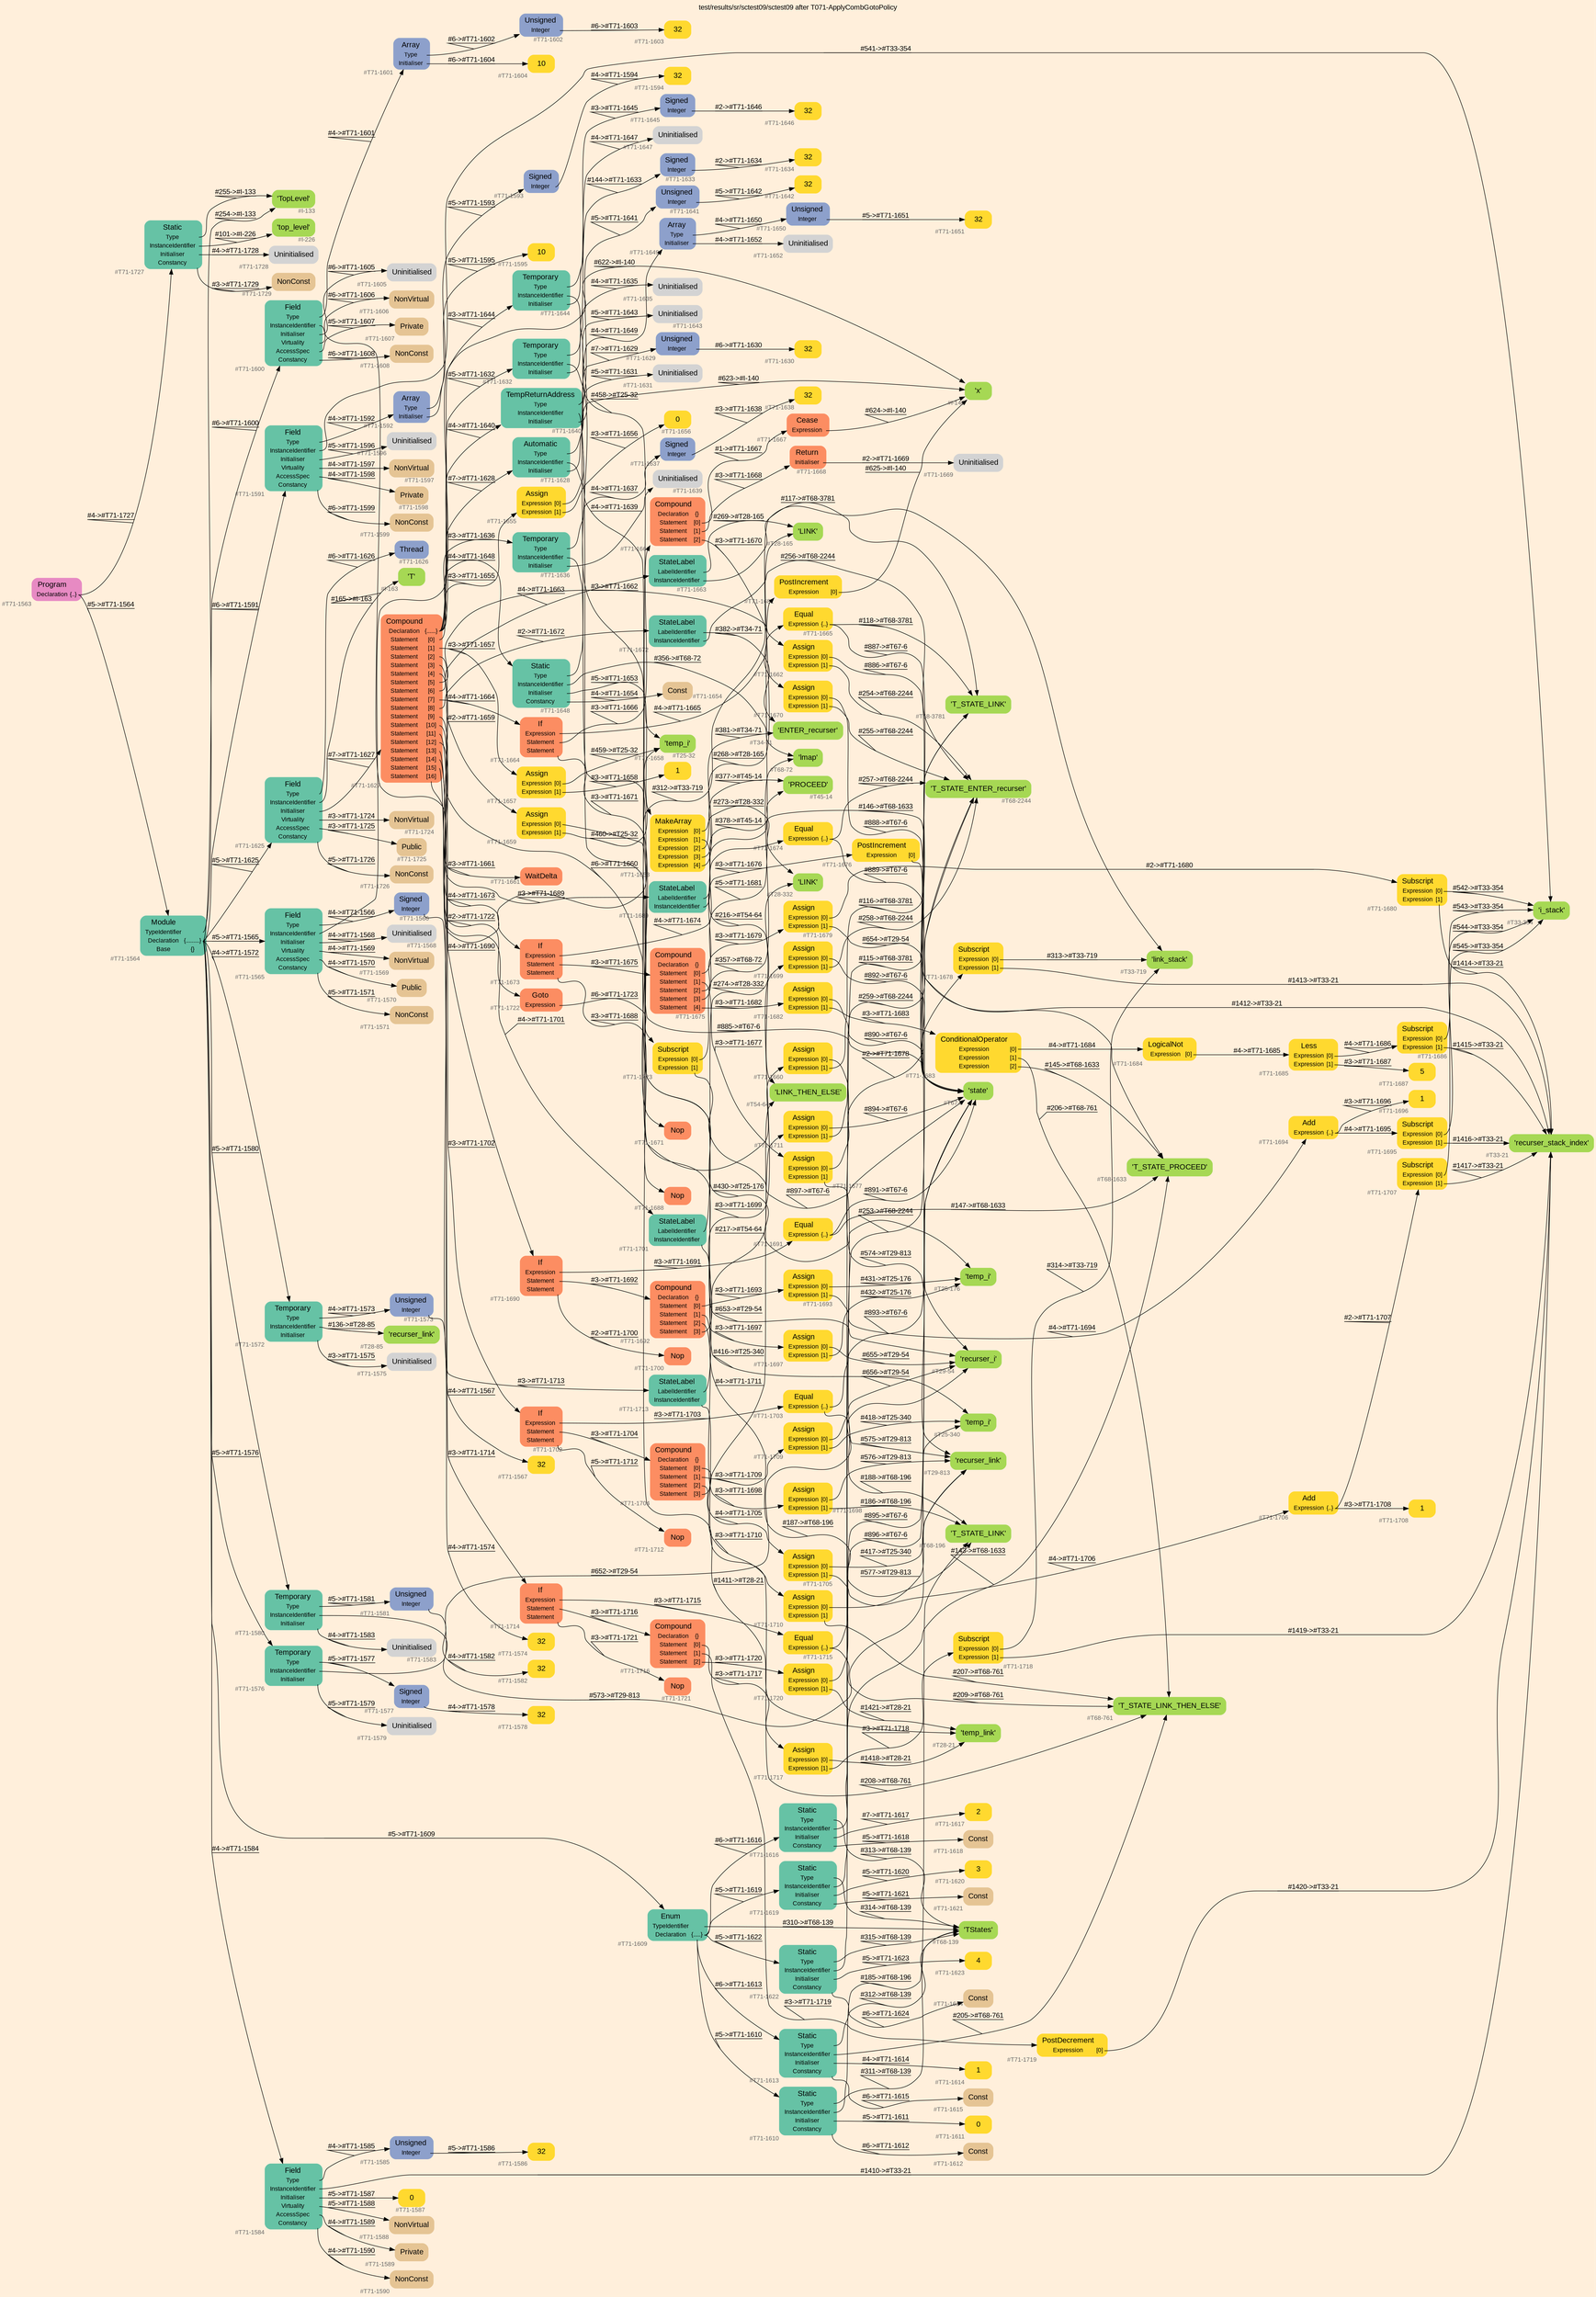 digraph "test/results/sr/sctest09/sctest09 after T071-ApplyCombGotoPolicy" {
label = "test/results/sr/sctest09/sctest09 after T071-ApplyCombGotoPolicy"
labelloc = t
graph [
    rankdir = "LR"
    ranksep = 0.3
    bgcolor = antiquewhite1
    color = black
    fontcolor = black
    fontname = "Arial"
];
node [
    fontname = "Arial"
];
edge [
    fontname = "Arial"
];

// -------------------- node figure --------------------
// -------- block #T71-1563 ----------
"#T71-1563" [
    fillcolor = "/set28/4"
    xlabel = "#T71-1563"
    fontsize = "12"
    fontcolor = grey40
    shape = "plaintext"
    label = <<TABLE BORDER="0" CELLBORDER="0" CELLSPACING="0">
     <TR><TD><FONT COLOR="black" POINT-SIZE="15">Program</FONT></TD></TR>
     <TR><TD><FONT COLOR="black" POINT-SIZE="12">Declaration</FONT></TD><TD PORT="port0"><FONT COLOR="black" POINT-SIZE="12">{..}</FONT></TD></TR>
    </TABLE>>
    style = "rounded,filled"
];

// -------- block #T71-1564 ----------
"#T71-1564" [
    fillcolor = "/set28/1"
    xlabel = "#T71-1564"
    fontsize = "12"
    fontcolor = grey40
    shape = "plaintext"
    label = <<TABLE BORDER="0" CELLBORDER="0" CELLSPACING="0">
     <TR><TD><FONT COLOR="black" POINT-SIZE="15">Module</FONT></TD></TR>
     <TR><TD><FONT COLOR="black" POINT-SIZE="12">TypeIdentifier</FONT></TD><TD PORT="port0"></TD></TR>
     <TR><TD><FONT COLOR="black" POINT-SIZE="12">Declaration</FONT></TD><TD PORT="port1"><FONT COLOR="black" POINT-SIZE="12">{.........}</FONT></TD></TR>
     <TR><TD><FONT COLOR="black" POINT-SIZE="12">Base</FONT></TD><TD PORT="port2"><FONT COLOR="black" POINT-SIZE="12">{}</FONT></TD></TR>
    </TABLE>>
    style = "rounded,filled"
];

// -------- block #I-133 ----------
"#I-133" [
    fillcolor = "/set28/5"
    xlabel = "#I-133"
    fontsize = "12"
    fontcolor = grey40
    shape = "plaintext"
    label = <<TABLE BORDER="0" CELLBORDER="0" CELLSPACING="0">
     <TR><TD><FONT COLOR="black" POINT-SIZE="15">'TopLevel'</FONT></TD></TR>
    </TABLE>>
    style = "rounded,filled"
];

// -------- block #T71-1565 ----------
"#T71-1565" [
    fillcolor = "/set28/1"
    xlabel = "#T71-1565"
    fontsize = "12"
    fontcolor = grey40
    shape = "plaintext"
    label = <<TABLE BORDER="0" CELLBORDER="0" CELLSPACING="0">
     <TR><TD><FONT COLOR="black" POINT-SIZE="15">Field</FONT></TD></TR>
     <TR><TD><FONT COLOR="black" POINT-SIZE="12">Type</FONT></TD><TD PORT="port0"></TD></TR>
     <TR><TD><FONT COLOR="black" POINT-SIZE="12">InstanceIdentifier</FONT></TD><TD PORT="port1"></TD></TR>
     <TR><TD><FONT COLOR="black" POINT-SIZE="12">Initialiser</FONT></TD><TD PORT="port2"></TD></TR>
     <TR><TD><FONT COLOR="black" POINT-SIZE="12">Virtuality</FONT></TD><TD PORT="port3"></TD></TR>
     <TR><TD><FONT COLOR="black" POINT-SIZE="12">AccessSpec</FONT></TD><TD PORT="port4"></TD></TR>
     <TR><TD><FONT COLOR="black" POINT-SIZE="12">Constancy</FONT></TD><TD PORT="port5"></TD></TR>
    </TABLE>>
    style = "rounded,filled"
];

// -------- block #T71-1566 ----------
"#T71-1566" [
    fillcolor = "/set28/3"
    xlabel = "#T71-1566"
    fontsize = "12"
    fontcolor = grey40
    shape = "plaintext"
    label = <<TABLE BORDER="0" CELLBORDER="0" CELLSPACING="0">
     <TR><TD><FONT COLOR="black" POINT-SIZE="15">Signed</FONT></TD></TR>
     <TR><TD><FONT COLOR="black" POINT-SIZE="12">Integer</FONT></TD><TD PORT="port0"></TD></TR>
    </TABLE>>
    style = "rounded,filled"
];

// -------- block #T71-1567 ----------
"#T71-1567" [
    fillcolor = "/set28/6"
    xlabel = "#T71-1567"
    fontsize = "12"
    fontcolor = grey40
    shape = "plaintext"
    label = <<TABLE BORDER="0" CELLBORDER="0" CELLSPACING="0">
     <TR><TD><FONT COLOR="black" POINT-SIZE="15">32</FONT></TD></TR>
    </TABLE>>
    style = "rounded,filled"
];

// -------- block #I-140 ----------
"#I-140" [
    fillcolor = "/set28/5"
    xlabel = "#I-140"
    fontsize = "12"
    fontcolor = grey40
    shape = "plaintext"
    label = <<TABLE BORDER="0" CELLBORDER="0" CELLSPACING="0">
     <TR><TD><FONT COLOR="black" POINT-SIZE="15">'x'</FONT></TD></TR>
    </TABLE>>
    style = "rounded,filled"
];

// -------- block #T71-1568 ----------
"#T71-1568" [
    xlabel = "#T71-1568"
    fontsize = "12"
    fontcolor = grey40
    shape = "plaintext"
    label = <<TABLE BORDER="0" CELLBORDER="0" CELLSPACING="0">
     <TR><TD><FONT COLOR="black" POINT-SIZE="15">Uninitialised</FONT></TD></TR>
    </TABLE>>
    style = "rounded,filled"
];

// -------- block #T71-1569 ----------
"#T71-1569" [
    fillcolor = "/set28/7"
    xlabel = "#T71-1569"
    fontsize = "12"
    fontcolor = grey40
    shape = "plaintext"
    label = <<TABLE BORDER="0" CELLBORDER="0" CELLSPACING="0">
     <TR><TD><FONT COLOR="black" POINT-SIZE="15">NonVirtual</FONT></TD></TR>
    </TABLE>>
    style = "rounded,filled"
];

// -------- block #T71-1570 ----------
"#T71-1570" [
    fillcolor = "/set28/7"
    xlabel = "#T71-1570"
    fontsize = "12"
    fontcolor = grey40
    shape = "plaintext"
    label = <<TABLE BORDER="0" CELLBORDER="0" CELLSPACING="0">
     <TR><TD><FONT COLOR="black" POINT-SIZE="15">Public</FONT></TD></TR>
    </TABLE>>
    style = "rounded,filled"
];

// -------- block #T71-1571 ----------
"#T71-1571" [
    fillcolor = "/set28/7"
    xlabel = "#T71-1571"
    fontsize = "12"
    fontcolor = grey40
    shape = "plaintext"
    label = <<TABLE BORDER="0" CELLBORDER="0" CELLSPACING="0">
     <TR><TD><FONT COLOR="black" POINT-SIZE="15">NonConst</FONT></TD></TR>
    </TABLE>>
    style = "rounded,filled"
];

// -------- block #T71-1572 ----------
"#T71-1572" [
    fillcolor = "/set28/1"
    xlabel = "#T71-1572"
    fontsize = "12"
    fontcolor = grey40
    shape = "plaintext"
    label = <<TABLE BORDER="0" CELLBORDER="0" CELLSPACING="0">
     <TR><TD><FONT COLOR="black" POINT-SIZE="15">Temporary</FONT></TD></TR>
     <TR><TD><FONT COLOR="black" POINT-SIZE="12">Type</FONT></TD><TD PORT="port0"></TD></TR>
     <TR><TD><FONT COLOR="black" POINT-SIZE="12">InstanceIdentifier</FONT></TD><TD PORT="port1"></TD></TR>
     <TR><TD><FONT COLOR="black" POINT-SIZE="12">Initialiser</FONT></TD><TD PORT="port2"></TD></TR>
    </TABLE>>
    style = "rounded,filled"
];

// -------- block #T71-1573 ----------
"#T71-1573" [
    fillcolor = "/set28/3"
    xlabel = "#T71-1573"
    fontsize = "12"
    fontcolor = grey40
    shape = "plaintext"
    label = <<TABLE BORDER="0" CELLBORDER="0" CELLSPACING="0">
     <TR><TD><FONT COLOR="black" POINT-SIZE="15">Unsigned</FONT></TD></TR>
     <TR><TD><FONT COLOR="black" POINT-SIZE="12">Integer</FONT></TD><TD PORT="port0"></TD></TR>
    </TABLE>>
    style = "rounded,filled"
];

// -------- block #T71-1574 ----------
"#T71-1574" [
    fillcolor = "/set28/6"
    xlabel = "#T71-1574"
    fontsize = "12"
    fontcolor = grey40
    shape = "plaintext"
    label = <<TABLE BORDER="0" CELLBORDER="0" CELLSPACING="0">
     <TR><TD><FONT COLOR="black" POINT-SIZE="15">32</FONT></TD></TR>
    </TABLE>>
    style = "rounded,filled"
];

// -------- block #T28-85 ----------
"#T28-85" [
    fillcolor = "/set28/5"
    xlabel = "#T28-85"
    fontsize = "12"
    fontcolor = grey40
    shape = "plaintext"
    label = <<TABLE BORDER="0" CELLBORDER="0" CELLSPACING="0">
     <TR><TD><FONT COLOR="black" POINT-SIZE="15">'recurser_link'</FONT></TD></TR>
    </TABLE>>
    style = "rounded,filled"
];

// -------- block #T71-1575 ----------
"#T71-1575" [
    xlabel = "#T71-1575"
    fontsize = "12"
    fontcolor = grey40
    shape = "plaintext"
    label = <<TABLE BORDER="0" CELLBORDER="0" CELLSPACING="0">
     <TR><TD><FONT COLOR="black" POINT-SIZE="15">Uninitialised</FONT></TD></TR>
    </TABLE>>
    style = "rounded,filled"
];

// -------- block #T71-1576 ----------
"#T71-1576" [
    fillcolor = "/set28/1"
    xlabel = "#T71-1576"
    fontsize = "12"
    fontcolor = grey40
    shape = "plaintext"
    label = <<TABLE BORDER="0" CELLBORDER="0" CELLSPACING="0">
     <TR><TD><FONT COLOR="black" POINT-SIZE="15">Temporary</FONT></TD></TR>
     <TR><TD><FONT COLOR="black" POINT-SIZE="12">Type</FONT></TD><TD PORT="port0"></TD></TR>
     <TR><TD><FONT COLOR="black" POINT-SIZE="12">InstanceIdentifier</FONT></TD><TD PORT="port1"></TD></TR>
     <TR><TD><FONT COLOR="black" POINT-SIZE="12">Initialiser</FONT></TD><TD PORT="port2"></TD></TR>
    </TABLE>>
    style = "rounded,filled"
];

// -------- block #T71-1577 ----------
"#T71-1577" [
    fillcolor = "/set28/3"
    xlabel = "#T71-1577"
    fontsize = "12"
    fontcolor = grey40
    shape = "plaintext"
    label = <<TABLE BORDER="0" CELLBORDER="0" CELLSPACING="0">
     <TR><TD><FONT COLOR="black" POINT-SIZE="15">Signed</FONT></TD></TR>
     <TR><TD><FONT COLOR="black" POINT-SIZE="12">Integer</FONT></TD><TD PORT="port0"></TD></TR>
    </TABLE>>
    style = "rounded,filled"
];

// -------- block #T71-1578 ----------
"#T71-1578" [
    fillcolor = "/set28/6"
    xlabel = "#T71-1578"
    fontsize = "12"
    fontcolor = grey40
    shape = "plaintext"
    label = <<TABLE BORDER="0" CELLBORDER="0" CELLSPACING="0">
     <TR><TD><FONT COLOR="black" POINT-SIZE="15">32</FONT></TD></TR>
    </TABLE>>
    style = "rounded,filled"
];

// -------- block #T29-54 ----------
"#T29-54" [
    fillcolor = "/set28/5"
    xlabel = "#T29-54"
    fontsize = "12"
    fontcolor = grey40
    shape = "plaintext"
    label = <<TABLE BORDER="0" CELLBORDER="0" CELLSPACING="0">
     <TR><TD><FONT COLOR="black" POINT-SIZE="15">'recurser_i'</FONT></TD></TR>
    </TABLE>>
    style = "rounded,filled"
];

// -------- block #T71-1579 ----------
"#T71-1579" [
    xlabel = "#T71-1579"
    fontsize = "12"
    fontcolor = grey40
    shape = "plaintext"
    label = <<TABLE BORDER="0" CELLBORDER="0" CELLSPACING="0">
     <TR><TD><FONT COLOR="black" POINT-SIZE="15">Uninitialised</FONT></TD></TR>
    </TABLE>>
    style = "rounded,filled"
];

// -------- block #T71-1580 ----------
"#T71-1580" [
    fillcolor = "/set28/1"
    xlabel = "#T71-1580"
    fontsize = "12"
    fontcolor = grey40
    shape = "plaintext"
    label = <<TABLE BORDER="0" CELLBORDER="0" CELLSPACING="0">
     <TR><TD><FONT COLOR="black" POINT-SIZE="15">Temporary</FONT></TD></TR>
     <TR><TD><FONT COLOR="black" POINT-SIZE="12">Type</FONT></TD><TD PORT="port0"></TD></TR>
     <TR><TD><FONT COLOR="black" POINT-SIZE="12">InstanceIdentifier</FONT></TD><TD PORT="port1"></TD></TR>
     <TR><TD><FONT COLOR="black" POINT-SIZE="12">Initialiser</FONT></TD><TD PORT="port2"></TD></TR>
    </TABLE>>
    style = "rounded,filled"
];

// -------- block #T71-1581 ----------
"#T71-1581" [
    fillcolor = "/set28/3"
    xlabel = "#T71-1581"
    fontsize = "12"
    fontcolor = grey40
    shape = "plaintext"
    label = <<TABLE BORDER="0" CELLBORDER="0" CELLSPACING="0">
     <TR><TD><FONT COLOR="black" POINT-SIZE="15">Unsigned</FONT></TD></TR>
     <TR><TD><FONT COLOR="black" POINT-SIZE="12">Integer</FONT></TD><TD PORT="port0"></TD></TR>
    </TABLE>>
    style = "rounded,filled"
];

// -------- block #T71-1582 ----------
"#T71-1582" [
    fillcolor = "/set28/6"
    xlabel = "#T71-1582"
    fontsize = "12"
    fontcolor = grey40
    shape = "plaintext"
    label = <<TABLE BORDER="0" CELLBORDER="0" CELLSPACING="0">
     <TR><TD><FONT COLOR="black" POINT-SIZE="15">32</FONT></TD></TR>
    </TABLE>>
    style = "rounded,filled"
];

// -------- block #T29-813 ----------
"#T29-813" [
    fillcolor = "/set28/5"
    xlabel = "#T29-813"
    fontsize = "12"
    fontcolor = grey40
    shape = "plaintext"
    label = <<TABLE BORDER="0" CELLBORDER="0" CELLSPACING="0">
     <TR><TD><FONT COLOR="black" POINT-SIZE="15">'recurser_link'</FONT></TD></TR>
    </TABLE>>
    style = "rounded,filled"
];

// -------- block #T71-1583 ----------
"#T71-1583" [
    xlabel = "#T71-1583"
    fontsize = "12"
    fontcolor = grey40
    shape = "plaintext"
    label = <<TABLE BORDER="0" CELLBORDER="0" CELLSPACING="0">
     <TR><TD><FONT COLOR="black" POINT-SIZE="15">Uninitialised</FONT></TD></TR>
    </TABLE>>
    style = "rounded,filled"
];

// -------- block #T71-1584 ----------
"#T71-1584" [
    fillcolor = "/set28/1"
    xlabel = "#T71-1584"
    fontsize = "12"
    fontcolor = grey40
    shape = "plaintext"
    label = <<TABLE BORDER="0" CELLBORDER="0" CELLSPACING="0">
     <TR><TD><FONT COLOR="black" POINT-SIZE="15">Field</FONT></TD></TR>
     <TR><TD><FONT COLOR="black" POINT-SIZE="12">Type</FONT></TD><TD PORT="port0"></TD></TR>
     <TR><TD><FONT COLOR="black" POINT-SIZE="12">InstanceIdentifier</FONT></TD><TD PORT="port1"></TD></TR>
     <TR><TD><FONT COLOR="black" POINT-SIZE="12">Initialiser</FONT></TD><TD PORT="port2"></TD></TR>
     <TR><TD><FONT COLOR="black" POINT-SIZE="12">Virtuality</FONT></TD><TD PORT="port3"></TD></TR>
     <TR><TD><FONT COLOR="black" POINT-SIZE="12">AccessSpec</FONT></TD><TD PORT="port4"></TD></TR>
     <TR><TD><FONT COLOR="black" POINT-SIZE="12">Constancy</FONT></TD><TD PORT="port5"></TD></TR>
    </TABLE>>
    style = "rounded,filled"
];

// -------- block #T71-1585 ----------
"#T71-1585" [
    fillcolor = "/set28/3"
    xlabel = "#T71-1585"
    fontsize = "12"
    fontcolor = grey40
    shape = "plaintext"
    label = <<TABLE BORDER="0" CELLBORDER="0" CELLSPACING="0">
     <TR><TD><FONT COLOR="black" POINT-SIZE="15">Unsigned</FONT></TD></TR>
     <TR><TD><FONT COLOR="black" POINT-SIZE="12">Integer</FONT></TD><TD PORT="port0"></TD></TR>
    </TABLE>>
    style = "rounded,filled"
];

// -------- block #T71-1586 ----------
"#T71-1586" [
    fillcolor = "/set28/6"
    xlabel = "#T71-1586"
    fontsize = "12"
    fontcolor = grey40
    shape = "plaintext"
    label = <<TABLE BORDER="0" CELLBORDER="0" CELLSPACING="0">
     <TR><TD><FONT COLOR="black" POINT-SIZE="15">32</FONT></TD></TR>
    </TABLE>>
    style = "rounded,filled"
];

// -------- block #T33-21 ----------
"#T33-21" [
    fillcolor = "/set28/5"
    xlabel = "#T33-21"
    fontsize = "12"
    fontcolor = grey40
    shape = "plaintext"
    label = <<TABLE BORDER="0" CELLBORDER="0" CELLSPACING="0">
     <TR><TD><FONT COLOR="black" POINT-SIZE="15">'recurser_stack_index'</FONT></TD></TR>
    </TABLE>>
    style = "rounded,filled"
];

// -------- block #T71-1587 ----------
"#T71-1587" [
    fillcolor = "/set28/6"
    xlabel = "#T71-1587"
    fontsize = "12"
    fontcolor = grey40
    shape = "plaintext"
    label = <<TABLE BORDER="0" CELLBORDER="0" CELLSPACING="0">
     <TR><TD><FONT COLOR="black" POINT-SIZE="15">0</FONT></TD></TR>
    </TABLE>>
    style = "rounded,filled"
];

// -------- block #T71-1588 ----------
"#T71-1588" [
    fillcolor = "/set28/7"
    xlabel = "#T71-1588"
    fontsize = "12"
    fontcolor = grey40
    shape = "plaintext"
    label = <<TABLE BORDER="0" CELLBORDER="0" CELLSPACING="0">
     <TR><TD><FONT COLOR="black" POINT-SIZE="15">NonVirtual</FONT></TD></TR>
    </TABLE>>
    style = "rounded,filled"
];

// -------- block #T71-1589 ----------
"#T71-1589" [
    fillcolor = "/set28/7"
    xlabel = "#T71-1589"
    fontsize = "12"
    fontcolor = grey40
    shape = "plaintext"
    label = <<TABLE BORDER="0" CELLBORDER="0" CELLSPACING="0">
     <TR><TD><FONT COLOR="black" POINT-SIZE="15">Private</FONT></TD></TR>
    </TABLE>>
    style = "rounded,filled"
];

// -------- block #T71-1590 ----------
"#T71-1590" [
    fillcolor = "/set28/7"
    xlabel = "#T71-1590"
    fontsize = "12"
    fontcolor = grey40
    shape = "plaintext"
    label = <<TABLE BORDER="0" CELLBORDER="0" CELLSPACING="0">
     <TR><TD><FONT COLOR="black" POINT-SIZE="15">NonConst</FONT></TD></TR>
    </TABLE>>
    style = "rounded,filled"
];

// -------- block #T71-1591 ----------
"#T71-1591" [
    fillcolor = "/set28/1"
    xlabel = "#T71-1591"
    fontsize = "12"
    fontcolor = grey40
    shape = "plaintext"
    label = <<TABLE BORDER="0" CELLBORDER="0" CELLSPACING="0">
     <TR><TD><FONT COLOR="black" POINT-SIZE="15">Field</FONT></TD></TR>
     <TR><TD><FONT COLOR="black" POINT-SIZE="12">Type</FONT></TD><TD PORT="port0"></TD></TR>
     <TR><TD><FONT COLOR="black" POINT-SIZE="12">InstanceIdentifier</FONT></TD><TD PORT="port1"></TD></TR>
     <TR><TD><FONT COLOR="black" POINT-SIZE="12">Initialiser</FONT></TD><TD PORT="port2"></TD></TR>
     <TR><TD><FONT COLOR="black" POINT-SIZE="12">Virtuality</FONT></TD><TD PORT="port3"></TD></TR>
     <TR><TD><FONT COLOR="black" POINT-SIZE="12">AccessSpec</FONT></TD><TD PORT="port4"></TD></TR>
     <TR><TD><FONT COLOR="black" POINT-SIZE="12">Constancy</FONT></TD><TD PORT="port5"></TD></TR>
    </TABLE>>
    style = "rounded,filled"
];

// -------- block #T71-1592 ----------
"#T71-1592" [
    fillcolor = "/set28/3"
    xlabel = "#T71-1592"
    fontsize = "12"
    fontcolor = grey40
    shape = "plaintext"
    label = <<TABLE BORDER="0" CELLBORDER="0" CELLSPACING="0">
     <TR><TD><FONT COLOR="black" POINT-SIZE="15">Array</FONT></TD></TR>
     <TR><TD><FONT COLOR="black" POINT-SIZE="12">Type</FONT></TD><TD PORT="port0"></TD></TR>
     <TR><TD><FONT COLOR="black" POINT-SIZE="12">Initialiser</FONT></TD><TD PORT="port1"></TD></TR>
    </TABLE>>
    style = "rounded,filled"
];

// -------- block #T71-1593 ----------
"#T71-1593" [
    fillcolor = "/set28/3"
    xlabel = "#T71-1593"
    fontsize = "12"
    fontcolor = grey40
    shape = "plaintext"
    label = <<TABLE BORDER="0" CELLBORDER="0" CELLSPACING="0">
     <TR><TD><FONT COLOR="black" POINT-SIZE="15">Signed</FONT></TD></TR>
     <TR><TD><FONT COLOR="black" POINT-SIZE="12">Integer</FONT></TD><TD PORT="port0"></TD></TR>
    </TABLE>>
    style = "rounded,filled"
];

// -------- block #T71-1594 ----------
"#T71-1594" [
    fillcolor = "/set28/6"
    xlabel = "#T71-1594"
    fontsize = "12"
    fontcolor = grey40
    shape = "plaintext"
    label = <<TABLE BORDER="0" CELLBORDER="0" CELLSPACING="0">
     <TR><TD><FONT COLOR="black" POINT-SIZE="15">32</FONT></TD></TR>
    </TABLE>>
    style = "rounded,filled"
];

// -------- block #T71-1595 ----------
"#T71-1595" [
    fillcolor = "/set28/6"
    xlabel = "#T71-1595"
    fontsize = "12"
    fontcolor = grey40
    shape = "plaintext"
    label = <<TABLE BORDER="0" CELLBORDER="0" CELLSPACING="0">
     <TR><TD><FONT COLOR="black" POINT-SIZE="15">10</FONT></TD></TR>
    </TABLE>>
    style = "rounded,filled"
];

// -------- block #T33-354 ----------
"#T33-354" [
    fillcolor = "/set28/5"
    xlabel = "#T33-354"
    fontsize = "12"
    fontcolor = grey40
    shape = "plaintext"
    label = <<TABLE BORDER="0" CELLBORDER="0" CELLSPACING="0">
     <TR><TD><FONT COLOR="black" POINT-SIZE="15">'i_stack'</FONT></TD></TR>
    </TABLE>>
    style = "rounded,filled"
];

// -------- block #T71-1596 ----------
"#T71-1596" [
    xlabel = "#T71-1596"
    fontsize = "12"
    fontcolor = grey40
    shape = "plaintext"
    label = <<TABLE BORDER="0" CELLBORDER="0" CELLSPACING="0">
     <TR><TD><FONT COLOR="black" POINT-SIZE="15">Uninitialised</FONT></TD></TR>
    </TABLE>>
    style = "rounded,filled"
];

// -------- block #T71-1597 ----------
"#T71-1597" [
    fillcolor = "/set28/7"
    xlabel = "#T71-1597"
    fontsize = "12"
    fontcolor = grey40
    shape = "plaintext"
    label = <<TABLE BORDER="0" CELLBORDER="0" CELLSPACING="0">
     <TR><TD><FONT COLOR="black" POINT-SIZE="15">NonVirtual</FONT></TD></TR>
    </TABLE>>
    style = "rounded,filled"
];

// -------- block #T71-1598 ----------
"#T71-1598" [
    fillcolor = "/set28/7"
    xlabel = "#T71-1598"
    fontsize = "12"
    fontcolor = grey40
    shape = "plaintext"
    label = <<TABLE BORDER="0" CELLBORDER="0" CELLSPACING="0">
     <TR><TD><FONT COLOR="black" POINT-SIZE="15">Private</FONT></TD></TR>
    </TABLE>>
    style = "rounded,filled"
];

// -------- block #T71-1599 ----------
"#T71-1599" [
    fillcolor = "/set28/7"
    xlabel = "#T71-1599"
    fontsize = "12"
    fontcolor = grey40
    shape = "plaintext"
    label = <<TABLE BORDER="0" CELLBORDER="0" CELLSPACING="0">
     <TR><TD><FONT COLOR="black" POINT-SIZE="15">NonConst</FONT></TD></TR>
    </TABLE>>
    style = "rounded,filled"
];

// -------- block #T71-1600 ----------
"#T71-1600" [
    fillcolor = "/set28/1"
    xlabel = "#T71-1600"
    fontsize = "12"
    fontcolor = grey40
    shape = "plaintext"
    label = <<TABLE BORDER="0" CELLBORDER="0" CELLSPACING="0">
     <TR><TD><FONT COLOR="black" POINT-SIZE="15">Field</FONT></TD></TR>
     <TR><TD><FONT COLOR="black" POINT-SIZE="12">Type</FONT></TD><TD PORT="port0"></TD></TR>
     <TR><TD><FONT COLOR="black" POINT-SIZE="12">InstanceIdentifier</FONT></TD><TD PORT="port1"></TD></TR>
     <TR><TD><FONT COLOR="black" POINT-SIZE="12">Initialiser</FONT></TD><TD PORT="port2"></TD></TR>
     <TR><TD><FONT COLOR="black" POINT-SIZE="12">Virtuality</FONT></TD><TD PORT="port3"></TD></TR>
     <TR><TD><FONT COLOR="black" POINT-SIZE="12">AccessSpec</FONT></TD><TD PORT="port4"></TD></TR>
     <TR><TD><FONT COLOR="black" POINT-SIZE="12">Constancy</FONT></TD><TD PORT="port5"></TD></TR>
    </TABLE>>
    style = "rounded,filled"
];

// -------- block #T71-1601 ----------
"#T71-1601" [
    fillcolor = "/set28/3"
    xlabel = "#T71-1601"
    fontsize = "12"
    fontcolor = grey40
    shape = "plaintext"
    label = <<TABLE BORDER="0" CELLBORDER="0" CELLSPACING="0">
     <TR><TD><FONT COLOR="black" POINT-SIZE="15">Array</FONT></TD></TR>
     <TR><TD><FONT COLOR="black" POINT-SIZE="12">Type</FONT></TD><TD PORT="port0"></TD></TR>
     <TR><TD><FONT COLOR="black" POINT-SIZE="12">Initialiser</FONT></TD><TD PORT="port1"></TD></TR>
    </TABLE>>
    style = "rounded,filled"
];

// -------- block #T71-1602 ----------
"#T71-1602" [
    fillcolor = "/set28/3"
    xlabel = "#T71-1602"
    fontsize = "12"
    fontcolor = grey40
    shape = "plaintext"
    label = <<TABLE BORDER="0" CELLBORDER="0" CELLSPACING="0">
     <TR><TD><FONT COLOR="black" POINT-SIZE="15">Unsigned</FONT></TD></TR>
     <TR><TD><FONT COLOR="black" POINT-SIZE="12">Integer</FONT></TD><TD PORT="port0"></TD></TR>
    </TABLE>>
    style = "rounded,filled"
];

// -------- block #T71-1603 ----------
"#T71-1603" [
    fillcolor = "/set28/6"
    xlabel = "#T71-1603"
    fontsize = "12"
    fontcolor = grey40
    shape = "plaintext"
    label = <<TABLE BORDER="0" CELLBORDER="0" CELLSPACING="0">
     <TR><TD><FONT COLOR="black" POINT-SIZE="15">32</FONT></TD></TR>
    </TABLE>>
    style = "rounded,filled"
];

// -------- block #T71-1604 ----------
"#T71-1604" [
    fillcolor = "/set28/6"
    xlabel = "#T71-1604"
    fontsize = "12"
    fontcolor = grey40
    shape = "plaintext"
    label = <<TABLE BORDER="0" CELLBORDER="0" CELLSPACING="0">
     <TR><TD><FONT COLOR="black" POINT-SIZE="15">10</FONT></TD></TR>
    </TABLE>>
    style = "rounded,filled"
];

// -------- block #T33-719 ----------
"#T33-719" [
    fillcolor = "/set28/5"
    xlabel = "#T33-719"
    fontsize = "12"
    fontcolor = grey40
    shape = "plaintext"
    label = <<TABLE BORDER="0" CELLBORDER="0" CELLSPACING="0">
     <TR><TD><FONT COLOR="black" POINT-SIZE="15">'link_stack'</FONT></TD></TR>
    </TABLE>>
    style = "rounded,filled"
];

// -------- block #T71-1605 ----------
"#T71-1605" [
    xlabel = "#T71-1605"
    fontsize = "12"
    fontcolor = grey40
    shape = "plaintext"
    label = <<TABLE BORDER="0" CELLBORDER="0" CELLSPACING="0">
     <TR><TD><FONT COLOR="black" POINT-SIZE="15">Uninitialised</FONT></TD></TR>
    </TABLE>>
    style = "rounded,filled"
];

// -------- block #T71-1606 ----------
"#T71-1606" [
    fillcolor = "/set28/7"
    xlabel = "#T71-1606"
    fontsize = "12"
    fontcolor = grey40
    shape = "plaintext"
    label = <<TABLE BORDER="0" CELLBORDER="0" CELLSPACING="0">
     <TR><TD><FONT COLOR="black" POINT-SIZE="15">NonVirtual</FONT></TD></TR>
    </TABLE>>
    style = "rounded,filled"
];

// -------- block #T71-1607 ----------
"#T71-1607" [
    fillcolor = "/set28/7"
    xlabel = "#T71-1607"
    fontsize = "12"
    fontcolor = grey40
    shape = "plaintext"
    label = <<TABLE BORDER="0" CELLBORDER="0" CELLSPACING="0">
     <TR><TD><FONT COLOR="black" POINT-SIZE="15">Private</FONT></TD></TR>
    </TABLE>>
    style = "rounded,filled"
];

// -------- block #T71-1608 ----------
"#T71-1608" [
    fillcolor = "/set28/7"
    xlabel = "#T71-1608"
    fontsize = "12"
    fontcolor = grey40
    shape = "plaintext"
    label = <<TABLE BORDER="0" CELLBORDER="0" CELLSPACING="0">
     <TR><TD><FONT COLOR="black" POINT-SIZE="15">NonConst</FONT></TD></TR>
    </TABLE>>
    style = "rounded,filled"
];

// -------- block #T71-1609 ----------
"#T71-1609" [
    fillcolor = "/set28/1"
    xlabel = "#T71-1609"
    fontsize = "12"
    fontcolor = grey40
    shape = "plaintext"
    label = <<TABLE BORDER="0" CELLBORDER="0" CELLSPACING="0">
     <TR><TD><FONT COLOR="black" POINT-SIZE="15">Enum</FONT></TD></TR>
     <TR><TD><FONT COLOR="black" POINT-SIZE="12">TypeIdentifier</FONT></TD><TD PORT="port0"></TD></TR>
     <TR><TD><FONT COLOR="black" POINT-SIZE="12">Declaration</FONT></TD><TD PORT="port1"><FONT COLOR="black" POINT-SIZE="12">{.....}</FONT></TD></TR>
    </TABLE>>
    style = "rounded,filled"
];

// -------- block #T68-139 ----------
"#T68-139" [
    fillcolor = "/set28/5"
    xlabel = "#T68-139"
    fontsize = "12"
    fontcolor = grey40
    shape = "plaintext"
    label = <<TABLE BORDER="0" CELLBORDER="0" CELLSPACING="0">
     <TR><TD><FONT COLOR="black" POINT-SIZE="15">'TStates'</FONT></TD></TR>
    </TABLE>>
    style = "rounded,filled"
];

// -------- block #T71-1610 ----------
"#T71-1610" [
    fillcolor = "/set28/1"
    xlabel = "#T71-1610"
    fontsize = "12"
    fontcolor = grey40
    shape = "plaintext"
    label = <<TABLE BORDER="0" CELLBORDER="0" CELLSPACING="0">
     <TR><TD><FONT COLOR="black" POINT-SIZE="15">Static</FONT></TD></TR>
     <TR><TD><FONT COLOR="black" POINT-SIZE="12">Type</FONT></TD><TD PORT="port0"></TD></TR>
     <TR><TD><FONT COLOR="black" POINT-SIZE="12">InstanceIdentifier</FONT></TD><TD PORT="port1"></TD></TR>
     <TR><TD><FONT COLOR="black" POINT-SIZE="12">Initialiser</FONT></TD><TD PORT="port2"></TD></TR>
     <TR><TD><FONT COLOR="black" POINT-SIZE="12">Constancy</FONT></TD><TD PORT="port3"></TD></TR>
    </TABLE>>
    style = "rounded,filled"
];

// -------- block #T68-196 ----------
"#T68-196" [
    fillcolor = "/set28/5"
    xlabel = "#T68-196"
    fontsize = "12"
    fontcolor = grey40
    shape = "plaintext"
    label = <<TABLE BORDER="0" CELLBORDER="0" CELLSPACING="0">
     <TR><TD><FONT COLOR="black" POINT-SIZE="15">'T_STATE_LINK'</FONT></TD></TR>
    </TABLE>>
    style = "rounded,filled"
];

// -------- block #T71-1611 ----------
"#T71-1611" [
    fillcolor = "/set28/6"
    xlabel = "#T71-1611"
    fontsize = "12"
    fontcolor = grey40
    shape = "plaintext"
    label = <<TABLE BORDER="0" CELLBORDER="0" CELLSPACING="0">
     <TR><TD><FONT COLOR="black" POINT-SIZE="15">0</FONT></TD></TR>
    </TABLE>>
    style = "rounded,filled"
];

// -------- block #T71-1612 ----------
"#T71-1612" [
    fillcolor = "/set28/7"
    xlabel = "#T71-1612"
    fontsize = "12"
    fontcolor = grey40
    shape = "plaintext"
    label = <<TABLE BORDER="0" CELLBORDER="0" CELLSPACING="0">
     <TR><TD><FONT COLOR="black" POINT-SIZE="15">Const</FONT></TD></TR>
    </TABLE>>
    style = "rounded,filled"
];

// -------- block #T71-1613 ----------
"#T71-1613" [
    fillcolor = "/set28/1"
    xlabel = "#T71-1613"
    fontsize = "12"
    fontcolor = grey40
    shape = "plaintext"
    label = <<TABLE BORDER="0" CELLBORDER="0" CELLSPACING="0">
     <TR><TD><FONT COLOR="black" POINT-SIZE="15">Static</FONT></TD></TR>
     <TR><TD><FONT COLOR="black" POINT-SIZE="12">Type</FONT></TD><TD PORT="port0"></TD></TR>
     <TR><TD><FONT COLOR="black" POINT-SIZE="12">InstanceIdentifier</FONT></TD><TD PORT="port1"></TD></TR>
     <TR><TD><FONT COLOR="black" POINT-SIZE="12">Initialiser</FONT></TD><TD PORT="port2"></TD></TR>
     <TR><TD><FONT COLOR="black" POINT-SIZE="12">Constancy</FONT></TD><TD PORT="port3"></TD></TR>
    </TABLE>>
    style = "rounded,filled"
];

// -------- block #T68-761 ----------
"#T68-761" [
    fillcolor = "/set28/5"
    xlabel = "#T68-761"
    fontsize = "12"
    fontcolor = grey40
    shape = "plaintext"
    label = <<TABLE BORDER="0" CELLBORDER="0" CELLSPACING="0">
     <TR><TD><FONT COLOR="black" POINT-SIZE="15">'T_STATE_LINK_THEN_ELSE'</FONT></TD></TR>
    </TABLE>>
    style = "rounded,filled"
];

// -------- block #T71-1614 ----------
"#T71-1614" [
    fillcolor = "/set28/6"
    xlabel = "#T71-1614"
    fontsize = "12"
    fontcolor = grey40
    shape = "plaintext"
    label = <<TABLE BORDER="0" CELLBORDER="0" CELLSPACING="0">
     <TR><TD><FONT COLOR="black" POINT-SIZE="15">1</FONT></TD></TR>
    </TABLE>>
    style = "rounded,filled"
];

// -------- block #T71-1615 ----------
"#T71-1615" [
    fillcolor = "/set28/7"
    xlabel = "#T71-1615"
    fontsize = "12"
    fontcolor = grey40
    shape = "plaintext"
    label = <<TABLE BORDER="0" CELLBORDER="0" CELLSPACING="0">
     <TR><TD><FONT COLOR="black" POINT-SIZE="15">Const</FONT></TD></TR>
    </TABLE>>
    style = "rounded,filled"
];

// -------- block #T71-1616 ----------
"#T71-1616" [
    fillcolor = "/set28/1"
    xlabel = "#T71-1616"
    fontsize = "12"
    fontcolor = grey40
    shape = "plaintext"
    label = <<TABLE BORDER="0" CELLBORDER="0" CELLSPACING="0">
     <TR><TD><FONT COLOR="black" POINT-SIZE="15">Static</FONT></TD></TR>
     <TR><TD><FONT COLOR="black" POINT-SIZE="12">Type</FONT></TD><TD PORT="port0"></TD></TR>
     <TR><TD><FONT COLOR="black" POINT-SIZE="12">InstanceIdentifier</FONT></TD><TD PORT="port1"></TD></TR>
     <TR><TD><FONT COLOR="black" POINT-SIZE="12">Initialiser</FONT></TD><TD PORT="port2"></TD></TR>
     <TR><TD><FONT COLOR="black" POINT-SIZE="12">Constancy</FONT></TD><TD PORT="port3"></TD></TR>
    </TABLE>>
    style = "rounded,filled"
];

// -------- block #T68-1633 ----------
"#T68-1633" [
    fillcolor = "/set28/5"
    xlabel = "#T68-1633"
    fontsize = "12"
    fontcolor = grey40
    shape = "plaintext"
    label = <<TABLE BORDER="0" CELLBORDER="0" CELLSPACING="0">
     <TR><TD><FONT COLOR="black" POINT-SIZE="15">'T_STATE_PROCEED'</FONT></TD></TR>
    </TABLE>>
    style = "rounded,filled"
];

// -------- block #T71-1617 ----------
"#T71-1617" [
    fillcolor = "/set28/6"
    xlabel = "#T71-1617"
    fontsize = "12"
    fontcolor = grey40
    shape = "plaintext"
    label = <<TABLE BORDER="0" CELLBORDER="0" CELLSPACING="0">
     <TR><TD><FONT COLOR="black" POINT-SIZE="15">2</FONT></TD></TR>
    </TABLE>>
    style = "rounded,filled"
];

// -------- block #T71-1618 ----------
"#T71-1618" [
    fillcolor = "/set28/7"
    xlabel = "#T71-1618"
    fontsize = "12"
    fontcolor = grey40
    shape = "plaintext"
    label = <<TABLE BORDER="0" CELLBORDER="0" CELLSPACING="0">
     <TR><TD><FONT COLOR="black" POINT-SIZE="15">Const</FONT></TD></TR>
    </TABLE>>
    style = "rounded,filled"
];

// -------- block #T71-1619 ----------
"#T71-1619" [
    fillcolor = "/set28/1"
    xlabel = "#T71-1619"
    fontsize = "12"
    fontcolor = grey40
    shape = "plaintext"
    label = <<TABLE BORDER="0" CELLBORDER="0" CELLSPACING="0">
     <TR><TD><FONT COLOR="black" POINT-SIZE="15">Static</FONT></TD></TR>
     <TR><TD><FONT COLOR="black" POINT-SIZE="12">Type</FONT></TD><TD PORT="port0"></TD></TR>
     <TR><TD><FONT COLOR="black" POINT-SIZE="12">InstanceIdentifier</FONT></TD><TD PORT="port1"></TD></TR>
     <TR><TD><FONT COLOR="black" POINT-SIZE="12">Initialiser</FONT></TD><TD PORT="port2"></TD></TR>
     <TR><TD><FONT COLOR="black" POINT-SIZE="12">Constancy</FONT></TD><TD PORT="port3"></TD></TR>
    </TABLE>>
    style = "rounded,filled"
];

// -------- block #T68-2244 ----------
"#T68-2244" [
    fillcolor = "/set28/5"
    xlabel = "#T68-2244"
    fontsize = "12"
    fontcolor = grey40
    shape = "plaintext"
    label = <<TABLE BORDER="0" CELLBORDER="0" CELLSPACING="0">
     <TR><TD><FONT COLOR="black" POINT-SIZE="15">'T_STATE_ENTER_recurser'</FONT></TD></TR>
    </TABLE>>
    style = "rounded,filled"
];

// -------- block #T71-1620 ----------
"#T71-1620" [
    fillcolor = "/set28/6"
    xlabel = "#T71-1620"
    fontsize = "12"
    fontcolor = grey40
    shape = "plaintext"
    label = <<TABLE BORDER="0" CELLBORDER="0" CELLSPACING="0">
     <TR><TD><FONT COLOR="black" POINT-SIZE="15">3</FONT></TD></TR>
    </TABLE>>
    style = "rounded,filled"
];

// -------- block #T71-1621 ----------
"#T71-1621" [
    fillcolor = "/set28/7"
    xlabel = "#T71-1621"
    fontsize = "12"
    fontcolor = grey40
    shape = "plaintext"
    label = <<TABLE BORDER="0" CELLBORDER="0" CELLSPACING="0">
     <TR><TD><FONT COLOR="black" POINT-SIZE="15">Const</FONT></TD></TR>
    </TABLE>>
    style = "rounded,filled"
];

// -------- block #T71-1622 ----------
"#T71-1622" [
    fillcolor = "/set28/1"
    xlabel = "#T71-1622"
    fontsize = "12"
    fontcolor = grey40
    shape = "plaintext"
    label = <<TABLE BORDER="0" CELLBORDER="0" CELLSPACING="0">
     <TR><TD><FONT COLOR="black" POINT-SIZE="15">Static</FONT></TD></TR>
     <TR><TD><FONT COLOR="black" POINT-SIZE="12">Type</FONT></TD><TD PORT="port0"></TD></TR>
     <TR><TD><FONT COLOR="black" POINT-SIZE="12">InstanceIdentifier</FONT></TD><TD PORT="port1"></TD></TR>
     <TR><TD><FONT COLOR="black" POINT-SIZE="12">Initialiser</FONT></TD><TD PORT="port2"></TD></TR>
     <TR><TD><FONT COLOR="black" POINT-SIZE="12">Constancy</FONT></TD><TD PORT="port3"></TD></TR>
    </TABLE>>
    style = "rounded,filled"
];

// -------- block #T68-3781 ----------
"#T68-3781" [
    fillcolor = "/set28/5"
    xlabel = "#T68-3781"
    fontsize = "12"
    fontcolor = grey40
    shape = "plaintext"
    label = <<TABLE BORDER="0" CELLBORDER="0" CELLSPACING="0">
     <TR><TD><FONT COLOR="black" POINT-SIZE="15">'T_STATE_LINK'</FONT></TD></TR>
    </TABLE>>
    style = "rounded,filled"
];

// -------- block #T71-1623 ----------
"#T71-1623" [
    fillcolor = "/set28/6"
    xlabel = "#T71-1623"
    fontsize = "12"
    fontcolor = grey40
    shape = "plaintext"
    label = <<TABLE BORDER="0" CELLBORDER="0" CELLSPACING="0">
     <TR><TD><FONT COLOR="black" POINT-SIZE="15">4</FONT></TD></TR>
    </TABLE>>
    style = "rounded,filled"
];

// -------- block #T71-1624 ----------
"#T71-1624" [
    fillcolor = "/set28/7"
    xlabel = "#T71-1624"
    fontsize = "12"
    fontcolor = grey40
    shape = "plaintext"
    label = <<TABLE BORDER="0" CELLBORDER="0" CELLSPACING="0">
     <TR><TD><FONT COLOR="black" POINT-SIZE="15">Const</FONT></TD></TR>
    </TABLE>>
    style = "rounded,filled"
];

// -------- block #T71-1625 ----------
"#T71-1625" [
    fillcolor = "/set28/1"
    xlabel = "#T71-1625"
    fontsize = "12"
    fontcolor = grey40
    shape = "plaintext"
    label = <<TABLE BORDER="0" CELLBORDER="0" CELLSPACING="0">
     <TR><TD><FONT COLOR="black" POINT-SIZE="15">Field</FONT></TD></TR>
     <TR><TD><FONT COLOR="black" POINT-SIZE="12">Type</FONT></TD><TD PORT="port0"></TD></TR>
     <TR><TD><FONT COLOR="black" POINT-SIZE="12">InstanceIdentifier</FONT></TD><TD PORT="port1"></TD></TR>
     <TR><TD><FONT COLOR="black" POINT-SIZE="12">Initialiser</FONT></TD><TD PORT="port2"></TD></TR>
     <TR><TD><FONT COLOR="black" POINT-SIZE="12">Virtuality</FONT></TD><TD PORT="port3"></TD></TR>
     <TR><TD><FONT COLOR="black" POINT-SIZE="12">AccessSpec</FONT></TD><TD PORT="port4"></TD></TR>
     <TR><TD><FONT COLOR="black" POINT-SIZE="12">Constancy</FONT></TD><TD PORT="port5"></TD></TR>
    </TABLE>>
    style = "rounded,filled"
];

// -------- block #T71-1626 ----------
"#T71-1626" [
    fillcolor = "/set28/3"
    xlabel = "#T71-1626"
    fontsize = "12"
    fontcolor = grey40
    shape = "plaintext"
    label = <<TABLE BORDER="0" CELLBORDER="0" CELLSPACING="0">
     <TR><TD><FONT COLOR="black" POINT-SIZE="15">Thread</FONT></TD></TR>
    </TABLE>>
    style = "rounded,filled"
];

// -------- block #I-163 ----------
"#I-163" [
    fillcolor = "/set28/5"
    xlabel = "#I-163"
    fontsize = "12"
    fontcolor = grey40
    shape = "plaintext"
    label = <<TABLE BORDER="0" CELLBORDER="0" CELLSPACING="0">
     <TR><TD><FONT COLOR="black" POINT-SIZE="15">'T'</FONT></TD></TR>
    </TABLE>>
    style = "rounded,filled"
];

// -------- block #T71-1627 ----------
"#T71-1627" [
    fillcolor = "/set28/2"
    xlabel = "#T71-1627"
    fontsize = "12"
    fontcolor = grey40
    shape = "plaintext"
    label = <<TABLE BORDER="0" CELLBORDER="0" CELLSPACING="0">
     <TR><TD><FONT COLOR="black" POINT-SIZE="15">Compound</FONT></TD></TR>
     <TR><TD><FONT COLOR="black" POINT-SIZE="12">Declaration</FONT></TD><TD PORT="port0"><FONT COLOR="black" POINT-SIZE="12">{......}</FONT></TD></TR>
     <TR><TD><FONT COLOR="black" POINT-SIZE="12">Statement</FONT></TD><TD PORT="port1"><FONT COLOR="black" POINT-SIZE="12">[0]</FONT></TD></TR>
     <TR><TD><FONT COLOR="black" POINT-SIZE="12">Statement</FONT></TD><TD PORT="port2"><FONT COLOR="black" POINT-SIZE="12">[1]</FONT></TD></TR>
     <TR><TD><FONT COLOR="black" POINT-SIZE="12">Statement</FONT></TD><TD PORT="port3"><FONT COLOR="black" POINT-SIZE="12">[2]</FONT></TD></TR>
     <TR><TD><FONT COLOR="black" POINT-SIZE="12">Statement</FONT></TD><TD PORT="port4"><FONT COLOR="black" POINT-SIZE="12">[3]</FONT></TD></TR>
     <TR><TD><FONT COLOR="black" POINT-SIZE="12">Statement</FONT></TD><TD PORT="port5"><FONT COLOR="black" POINT-SIZE="12">[4]</FONT></TD></TR>
     <TR><TD><FONT COLOR="black" POINT-SIZE="12">Statement</FONT></TD><TD PORT="port6"><FONT COLOR="black" POINT-SIZE="12">[5]</FONT></TD></TR>
     <TR><TD><FONT COLOR="black" POINT-SIZE="12">Statement</FONT></TD><TD PORT="port7"><FONT COLOR="black" POINT-SIZE="12">[6]</FONT></TD></TR>
     <TR><TD><FONT COLOR="black" POINT-SIZE="12">Statement</FONT></TD><TD PORT="port8"><FONT COLOR="black" POINT-SIZE="12">[7]</FONT></TD></TR>
     <TR><TD><FONT COLOR="black" POINT-SIZE="12">Statement</FONT></TD><TD PORT="port9"><FONT COLOR="black" POINT-SIZE="12">[8]</FONT></TD></TR>
     <TR><TD><FONT COLOR="black" POINT-SIZE="12">Statement</FONT></TD><TD PORT="port10"><FONT COLOR="black" POINT-SIZE="12">[9]</FONT></TD></TR>
     <TR><TD><FONT COLOR="black" POINT-SIZE="12">Statement</FONT></TD><TD PORT="port11"><FONT COLOR="black" POINT-SIZE="12">[10]</FONT></TD></TR>
     <TR><TD><FONT COLOR="black" POINT-SIZE="12">Statement</FONT></TD><TD PORT="port12"><FONT COLOR="black" POINT-SIZE="12">[11]</FONT></TD></TR>
     <TR><TD><FONT COLOR="black" POINT-SIZE="12">Statement</FONT></TD><TD PORT="port13"><FONT COLOR="black" POINT-SIZE="12">[12]</FONT></TD></TR>
     <TR><TD><FONT COLOR="black" POINT-SIZE="12">Statement</FONT></TD><TD PORT="port14"><FONT COLOR="black" POINT-SIZE="12">[13]</FONT></TD></TR>
     <TR><TD><FONT COLOR="black" POINT-SIZE="12">Statement</FONT></TD><TD PORT="port15"><FONT COLOR="black" POINT-SIZE="12">[14]</FONT></TD></TR>
     <TR><TD><FONT COLOR="black" POINT-SIZE="12">Statement</FONT></TD><TD PORT="port16"><FONT COLOR="black" POINT-SIZE="12">[15]</FONT></TD></TR>
     <TR><TD><FONT COLOR="black" POINT-SIZE="12">Statement</FONT></TD><TD PORT="port17"><FONT COLOR="black" POINT-SIZE="12">[16]</FONT></TD></TR>
    </TABLE>>
    style = "rounded,filled"
];

// -------- block #T71-1628 ----------
"#T71-1628" [
    fillcolor = "/set28/1"
    xlabel = "#T71-1628"
    fontsize = "12"
    fontcolor = grey40
    shape = "plaintext"
    label = <<TABLE BORDER="0" CELLBORDER="0" CELLSPACING="0">
     <TR><TD><FONT COLOR="black" POINT-SIZE="15">Automatic</FONT></TD></TR>
     <TR><TD><FONT COLOR="black" POINT-SIZE="12">Type</FONT></TD><TD PORT="port0"></TD></TR>
     <TR><TD><FONT COLOR="black" POINT-SIZE="12">InstanceIdentifier</FONT></TD><TD PORT="port1"></TD></TR>
     <TR><TD><FONT COLOR="black" POINT-SIZE="12">Initialiser</FONT></TD><TD PORT="port2"></TD></TR>
    </TABLE>>
    style = "rounded,filled"
];

// -------- block #T71-1629 ----------
"#T71-1629" [
    fillcolor = "/set28/3"
    xlabel = "#T71-1629"
    fontsize = "12"
    fontcolor = grey40
    shape = "plaintext"
    label = <<TABLE BORDER="0" CELLBORDER="0" CELLSPACING="0">
     <TR><TD><FONT COLOR="black" POINT-SIZE="15">Unsigned</FONT></TD></TR>
     <TR><TD><FONT COLOR="black" POINT-SIZE="12">Integer</FONT></TD><TD PORT="port0"></TD></TR>
    </TABLE>>
    style = "rounded,filled"
];

// -------- block #T71-1630 ----------
"#T71-1630" [
    fillcolor = "/set28/6"
    xlabel = "#T71-1630"
    fontsize = "12"
    fontcolor = grey40
    shape = "plaintext"
    label = <<TABLE BORDER="0" CELLBORDER="0" CELLSPACING="0">
     <TR><TD><FONT COLOR="black" POINT-SIZE="15">32</FONT></TD></TR>
    </TABLE>>
    style = "rounded,filled"
];

// -------- block #T67-6 ----------
"#T67-6" [
    fillcolor = "/set28/5"
    xlabel = "#T67-6"
    fontsize = "12"
    fontcolor = grey40
    shape = "plaintext"
    label = <<TABLE BORDER="0" CELLBORDER="0" CELLSPACING="0">
     <TR><TD><FONT COLOR="black" POINT-SIZE="15">'state'</FONT></TD></TR>
    </TABLE>>
    style = "rounded,filled"
];

// -------- block #T71-1631 ----------
"#T71-1631" [
    xlabel = "#T71-1631"
    fontsize = "12"
    fontcolor = grey40
    shape = "plaintext"
    label = <<TABLE BORDER="0" CELLBORDER="0" CELLSPACING="0">
     <TR><TD><FONT COLOR="black" POINT-SIZE="15">Uninitialised</FONT></TD></TR>
    </TABLE>>
    style = "rounded,filled"
];

// -------- block #T71-1632 ----------
"#T71-1632" [
    fillcolor = "/set28/1"
    xlabel = "#T71-1632"
    fontsize = "12"
    fontcolor = grey40
    shape = "plaintext"
    label = <<TABLE BORDER="0" CELLBORDER="0" CELLSPACING="0">
     <TR><TD><FONT COLOR="black" POINT-SIZE="15">Temporary</FONT></TD></TR>
     <TR><TD><FONT COLOR="black" POINT-SIZE="12">Type</FONT></TD><TD PORT="port0"></TD></TR>
     <TR><TD><FONT COLOR="black" POINT-SIZE="12">InstanceIdentifier</FONT></TD><TD PORT="port1"></TD></TR>
     <TR><TD><FONT COLOR="black" POINT-SIZE="12">Initialiser</FONT></TD><TD PORT="port2"></TD></TR>
    </TABLE>>
    style = "rounded,filled"
];

// -------- block #T71-1633 ----------
"#T71-1633" [
    fillcolor = "/set28/3"
    xlabel = "#T71-1633"
    fontsize = "12"
    fontcolor = grey40
    shape = "plaintext"
    label = <<TABLE BORDER="0" CELLBORDER="0" CELLSPACING="0">
     <TR><TD><FONT COLOR="black" POINT-SIZE="15">Signed</FONT></TD></TR>
     <TR><TD><FONT COLOR="black" POINT-SIZE="12">Integer</FONT></TD><TD PORT="port0"></TD></TR>
    </TABLE>>
    style = "rounded,filled"
];

// -------- block #T71-1634 ----------
"#T71-1634" [
    fillcolor = "/set28/6"
    xlabel = "#T71-1634"
    fontsize = "12"
    fontcolor = grey40
    shape = "plaintext"
    label = <<TABLE BORDER="0" CELLBORDER="0" CELLSPACING="0">
     <TR><TD><FONT COLOR="black" POINT-SIZE="15">32</FONT></TD></TR>
    </TABLE>>
    style = "rounded,filled"
];

// -------- block #T25-340 ----------
"#T25-340" [
    fillcolor = "/set28/5"
    xlabel = "#T25-340"
    fontsize = "12"
    fontcolor = grey40
    shape = "plaintext"
    label = <<TABLE BORDER="0" CELLBORDER="0" CELLSPACING="0">
     <TR><TD><FONT COLOR="black" POINT-SIZE="15">'temp_i'</FONT></TD></TR>
    </TABLE>>
    style = "rounded,filled"
];

// -------- block #T71-1635 ----------
"#T71-1635" [
    xlabel = "#T71-1635"
    fontsize = "12"
    fontcolor = grey40
    shape = "plaintext"
    label = <<TABLE BORDER="0" CELLBORDER="0" CELLSPACING="0">
     <TR><TD><FONT COLOR="black" POINT-SIZE="15">Uninitialised</FONT></TD></TR>
    </TABLE>>
    style = "rounded,filled"
];

// -------- block #T71-1636 ----------
"#T71-1636" [
    fillcolor = "/set28/1"
    xlabel = "#T71-1636"
    fontsize = "12"
    fontcolor = grey40
    shape = "plaintext"
    label = <<TABLE BORDER="0" CELLBORDER="0" CELLSPACING="0">
     <TR><TD><FONT COLOR="black" POINT-SIZE="15">Temporary</FONT></TD></TR>
     <TR><TD><FONT COLOR="black" POINT-SIZE="12">Type</FONT></TD><TD PORT="port0"></TD></TR>
     <TR><TD><FONT COLOR="black" POINT-SIZE="12">InstanceIdentifier</FONT></TD><TD PORT="port1"></TD></TR>
     <TR><TD><FONT COLOR="black" POINT-SIZE="12">Initialiser</FONT></TD><TD PORT="port2"></TD></TR>
    </TABLE>>
    style = "rounded,filled"
];

// -------- block #T71-1637 ----------
"#T71-1637" [
    fillcolor = "/set28/3"
    xlabel = "#T71-1637"
    fontsize = "12"
    fontcolor = grey40
    shape = "plaintext"
    label = <<TABLE BORDER="0" CELLBORDER="0" CELLSPACING="0">
     <TR><TD><FONT COLOR="black" POINT-SIZE="15">Signed</FONT></TD></TR>
     <TR><TD><FONT COLOR="black" POINT-SIZE="12">Integer</FONT></TD><TD PORT="port0"></TD></TR>
    </TABLE>>
    style = "rounded,filled"
];

// -------- block #T71-1638 ----------
"#T71-1638" [
    fillcolor = "/set28/6"
    xlabel = "#T71-1638"
    fontsize = "12"
    fontcolor = grey40
    shape = "plaintext"
    label = <<TABLE BORDER="0" CELLBORDER="0" CELLSPACING="0">
     <TR><TD><FONT COLOR="black" POINT-SIZE="15">32</FONT></TD></TR>
    </TABLE>>
    style = "rounded,filled"
];

// -------- block #T25-176 ----------
"#T25-176" [
    fillcolor = "/set28/5"
    xlabel = "#T25-176"
    fontsize = "12"
    fontcolor = grey40
    shape = "plaintext"
    label = <<TABLE BORDER="0" CELLBORDER="0" CELLSPACING="0">
     <TR><TD><FONT COLOR="black" POINT-SIZE="15">'temp_i'</FONT></TD></TR>
    </TABLE>>
    style = "rounded,filled"
];

// -------- block #T71-1639 ----------
"#T71-1639" [
    xlabel = "#T71-1639"
    fontsize = "12"
    fontcolor = grey40
    shape = "plaintext"
    label = <<TABLE BORDER="0" CELLBORDER="0" CELLSPACING="0">
     <TR><TD><FONT COLOR="black" POINT-SIZE="15">Uninitialised</FONT></TD></TR>
    </TABLE>>
    style = "rounded,filled"
];

// -------- block #T71-1640 ----------
"#T71-1640" [
    fillcolor = "/set28/1"
    xlabel = "#T71-1640"
    fontsize = "12"
    fontcolor = grey40
    shape = "plaintext"
    label = <<TABLE BORDER="0" CELLBORDER="0" CELLSPACING="0">
     <TR><TD><FONT COLOR="black" POINT-SIZE="15">TempReturnAddress</FONT></TD></TR>
     <TR><TD><FONT COLOR="black" POINT-SIZE="12">Type</FONT></TD><TD PORT="port0"></TD></TR>
     <TR><TD><FONT COLOR="black" POINT-SIZE="12">InstanceIdentifier</FONT></TD><TD PORT="port1"></TD></TR>
     <TR><TD><FONT COLOR="black" POINT-SIZE="12">Initialiser</FONT></TD><TD PORT="port2"></TD></TR>
    </TABLE>>
    style = "rounded,filled"
];

// -------- block #T71-1641 ----------
"#T71-1641" [
    fillcolor = "/set28/3"
    xlabel = "#T71-1641"
    fontsize = "12"
    fontcolor = grey40
    shape = "plaintext"
    label = <<TABLE BORDER="0" CELLBORDER="0" CELLSPACING="0">
     <TR><TD><FONT COLOR="black" POINT-SIZE="15">Unsigned</FONT></TD></TR>
     <TR><TD><FONT COLOR="black" POINT-SIZE="12">Integer</FONT></TD><TD PORT="port0"></TD></TR>
    </TABLE>>
    style = "rounded,filled"
];

// -------- block #T71-1642 ----------
"#T71-1642" [
    fillcolor = "/set28/6"
    xlabel = "#T71-1642"
    fontsize = "12"
    fontcolor = grey40
    shape = "plaintext"
    label = <<TABLE BORDER="0" CELLBORDER="0" CELLSPACING="0">
     <TR><TD><FONT COLOR="black" POINT-SIZE="15">32</FONT></TD></TR>
    </TABLE>>
    style = "rounded,filled"
];

// -------- block #T28-21 ----------
"#T28-21" [
    fillcolor = "/set28/5"
    xlabel = "#T28-21"
    fontsize = "12"
    fontcolor = grey40
    shape = "plaintext"
    label = <<TABLE BORDER="0" CELLBORDER="0" CELLSPACING="0">
     <TR><TD><FONT COLOR="black" POINT-SIZE="15">'temp_link'</FONT></TD></TR>
    </TABLE>>
    style = "rounded,filled"
];

// -------- block #T71-1643 ----------
"#T71-1643" [
    xlabel = "#T71-1643"
    fontsize = "12"
    fontcolor = grey40
    shape = "plaintext"
    label = <<TABLE BORDER="0" CELLBORDER="0" CELLSPACING="0">
     <TR><TD><FONT COLOR="black" POINT-SIZE="15">Uninitialised</FONT></TD></TR>
    </TABLE>>
    style = "rounded,filled"
];

// -------- block #T71-1644 ----------
"#T71-1644" [
    fillcolor = "/set28/1"
    xlabel = "#T71-1644"
    fontsize = "12"
    fontcolor = grey40
    shape = "plaintext"
    label = <<TABLE BORDER="0" CELLBORDER="0" CELLSPACING="0">
     <TR><TD><FONT COLOR="black" POINT-SIZE="15">Temporary</FONT></TD></TR>
     <TR><TD><FONT COLOR="black" POINT-SIZE="12">Type</FONT></TD><TD PORT="port0"></TD></TR>
     <TR><TD><FONT COLOR="black" POINT-SIZE="12">InstanceIdentifier</FONT></TD><TD PORT="port1"></TD></TR>
     <TR><TD><FONT COLOR="black" POINT-SIZE="12">Initialiser</FONT></TD><TD PORT="port2"></TD></TR>
    </TABLE>>
    style = "rounded,filled"
];

// -------- block #T71-1645 ----------
"#T71-1645" [
    fillcolor = "/set28/3"
    xlabel = "#T71-1645"
    fontsize = "12"
    fontcolor = grey40
    shape = "plaintext"
    label = <<TABLE BORDER="0" CELLBORDER="0" CELLSPACING="0">
     <TR><TD><FONT COLOR="black" POINT-SIZE="15">Signed</FONT></TD></TR>
     <TR><TD><FONT COLOR="black" POINT-SIZE="12">Integer</FONT></TD><TD PORT="port0"></TD></TR>
    </TABLE>>
    style = "rounded,filled"
];

// -------- block #T71-1646 ----------
"#T71-1646" [
    fillcolor = "/set28/6"
    xlabel = "#T71-1646"
    fontsize = "12"
    fontcolor = grey40
    shape = "plaintext"
    label = <<TABLE BORDER="0" CELLBORDER="0" CELLSPACING="0">
     <TR><TD><FONT COLOR="black" POINT-SIZE="15">32</FONT></TD></TR>
    </TABLE>>
    style = "rounded,filled"
];

// -------- block #T25-32 ----------
"#T25-32" [
    fillcolor = "/set28/5"
    xlabel = "#T25-32"
    fontsize = "12"
    fontcolor = grey40
    shape = "plaintext"
    label = <<TABLE BORDER="0" CELLBORDER="0" CELLSPACING="0">
     <TR><TD><FONT COLOR="black" POINT-SIZE="15">'temp_i'</FONT></TD></TR>
    </TABLE>>
    style = "rounded,filled"
];

// -------- block #T71-1647 ----------
"#T71-1647" [
    xlabel = "#T71-1647"
    fontsize = "12"
    fontcolor = grey40
    shape = "plaintext"
    label = <<TABLE BORDER="0" CELLBORDER="0" CELLSPACING="0">
     <TR><TD><FONT COLOR="black" POINT-SIZE="15">Uninitialised</FONT></TD></TR>
    </TABLE>>
    style = "rounded,filled"
];

// -------- block #T71-1648 ----------
"#T71-1648" [
    fillcolor = "/set28/1"
    xlabel = "#T71-1648"
    fontsize = "12"
    fontcolor = grey40
    shape = "plaintext"
    label = <<TABLE BORDER="0" CELLBORDER="0" CELLSPACING="0">
     <TR><TD><FONT COLOR="black" POINT-SIZE="15">Static</FONT></TD></TR>
     <TR><TD><FONT COLOR="black" POINT-SIZE="12">Type</FONT></TD><TD PORT="port0"></TD></TR>
     <TR><TD><FONT COLOR="black" POINT-SIZE="12">InstanceIdentifier</FONT></TD><TD PORT="port1"></TD></TR>
     <TR><TD><FONT COLOR="black" POINT-SIZE="12">Initialiser</FONT></TD><TD PORT="port2"></TD></TR>
     <TR><TD><FONT COLOR="black" POINT-SIZE="12">Constancy</FONT></TD><TD PORT="port3"></TD></TR>
    </TABLE>>
    style = "rounded,filled"
];

// -------- block #T71-1649 ----------
"#T71-1649" [
    fillcolor = "/set28/3"
    xlabel = "#T71-1649"
    fontsize = "12"
    fontcolor = grey40
    shape = "plaintext"
    label = <<TABLE BORDER="0" CELLBORDER="0" CELLSPACING="0">
     <TR><TD><FONT COLOR="black" POINT-SIZE="15">Array</FONT></TD></TR>
     <TR><TD><FONT COLOR="black" POINT-SIZE="12">Type</FONT></TD><TD PORT="port0"></TD></TR>
     <TR><TD><FONT COLOR="black" POINT-SIZE="12">Initialiser</FONT></TD><TD PORT="port1"></TD></TR>
    </TABLE>>
    style = "rounded,filled"
];

// -------- block #T71-1650 ----------
"#T71-1650" [
    fillcolor = "/set28/3"
    xlabel = "#T71-1650"
    fontsize = "12"
    fontcolor = grey40
    shape = "plaintext"
    label = <<TABLE BORDER="0" CELLBORDER="0" CELLSPACING="0">
     <TR><TD><FONT COLOR="black" POINT-SIZE="15">Unsigned</FONT></TD></TR>
     <TR><TD><FONT COLOR="black" POINT-SIZE="12">Integer</FONT></TD><TD PORT="port0"></TD></TR>
    </TABLE>>
    style = "rounded,filled"
];

// -------- block #T71-1651 ----------
"#T71-1651" [
    fillcolor = "/set28/6"
    xlabel = "#T71-1651"
    fontsize = "12"
    fontcolor = grey40
    shape = "plaintext"
    label = <<TABLE BORDER="0" CELLBORDER="0" CELLSPACING="0">
     <TR><TD><FONT COLOR="black" POINT-SIZE="15">32</FONT></TD></TR>
    </TABLE>>
    style = "rounded,filled"
];

// -------- block #T71-1652 ----------
"#T71-1652" [
    xlabel = "#T71-1652"
    fontsize = "12"
    fontcolor = grey40
    shape = "plaintext"
    label = <<TABLE BORDER="0" CELLBORDER="0" CELLSPACING="0">
     <TR><TD><FONT COLOR="black" POINT-SIZE="15">Uninitialised</FONT></TD></TR>
    </TABLE>>
    style = "rounded,filled"
];

// -------- block #T68-72 ----------
"#T68-72" [
    fillcolor = "/set28/5"
    xlabel = "#T68-72"
    fontsize = "12"
    fontcolor = grey40
    shape = "plaintext"
    label = <<TABLE BORDER="0" CELLBORDER="0" CELLSPACING="0">
     <TR><TD><FONT COLOR="black" POINT-SIZE="15">'lmap'</FONT></TD></TR>
    </TABLE>>
    style = "rounded,filled"
];

// -------- block #T71-1653 ----------
"#T71-1653" [
    fillcolor = "/set28/6"
    xlabel = "#T71-1653"
    fontsize = "12"
    fontcolor = grey40
    shape = "plaintext"
    label = <<TABLE BORDER="0" CELLBORDER="0" CELLSPACING="0">
     <TR><TD><FONT COLOR="black" POINT-SIZE="15">MakeArray</FONT></TD></TR>
     <TR><TD><FONT COLOR="black" POINT-SIZE="12">Expression</FONT></TD><TD PORT="port0"><FONT COLOR="black" POINT-SIZE="12">[0]</FONT></TD></TR>
     <TR><TD><FONT COLOR="black" POINT-SIZE="12">Expression</FONT></TD><TD PORT="port1"><FONT COLOR="black" POINT-SIZE="12">[1]</FONT></TD></TR>
     <TR><TD><FONT COLOR="black" POINT-SIZE="12">Expression</FONT></TD><TD PORT="port2"><FONT COLOR="black" POINT-SIZE="12">[2]</FONT></TD></TR>
     <TR><TD><FONT COLOR="black" POINT-SIZE="12">Expression</FONT></TD><TD PORT="port3"><FONT COLOR="black" POINT-SIZE="12">[3]</FONT></TD></TR>
     <TR><TD><FONT COLOR="black" POINT-SIZE="12">Expression</FONT></TD><TD PORT="port4"><FONT COLOR="black" POINT-SIZE="12">[4]</FONT></TD></TR>
    </TABLE>>
    style = "rounded,filled"
];

// -------- block #T28-332 ----------
"#T28-332" [
    fillcolor = "/set28/5"
    xlabel = "#T28-332"
    fontsize = "12"
    fontcolor = grey40
    shape = "plaintext"
    label = <<TABLE BORDER="0" CELLBORDER="0" CELLSPACING="0">
     <TR><TD><FONT COLOR="black" POINT-SIZE="15">'LINK'</FONT></TD></TR>
    </TABLE>>
    style = "rounded,filled"
];

// -------- block #T54-64 ----------
"#T54-64" [
    fillcolor = "/set28/5"
    xlabel = "#T54-64"
    fontsize = "12"
    fontcolor = grey40
    shape = "plaintext"
    label = <<TABLE BORDER="0" CELLBORDER="0" CELLSPACING="0">
     <TR><TD><FONT COLOR="black" POINT-SIZE="15">'LINK_THEN_ELSE'</FONT></TD></TR>
    </TABLE>>
    style = "rounded,filled"
];

// -------- block #T45-14 ----------
"#T45-14" [
    fillcolor = "/set28/5"
    xlabel = "#T45-14"
    fontsize = "12"
    fontcolor = grey40
    shape = "plaintext"
    label = <<TABLE BORDER="0" CELLBORDER="0" CELLSPACING="0">
     <TR><TD><FONT COLOR="black" POINT-SIZE="15">'PROCEED'</FONT></TD></TR>
    </TABLE>>
    style = "rounded,filled"
];

// -------- block #T34-71 ----------
"#T34-71" [
    fillcolor = "/set28/5"
    xlabel = "#T34-71"
    fontsize = "12"
    fontcolor = grey40
    shape = "plaintext"
    label = <<TABLE BORDER="0" CELLBORDER="0" CELLSPACING="0">
     <TR><TD><FONT COLOR="black" POINT-SIZE="15">'ENTER_recurser'</FONT></TD></TR>
    </TABLE>>
    style = "rounded,filled"
];

// -------- block #T28-165 ----------
"#T28-165" [
    fillcolor = "/set28/5"
    xlabel = "#T28-165"
    fontsize = "12"
    fontcolor = grey40
    shape = "plaintext"
    label = <<TABLE BORDER="0" CELLBORDER="0" CELLSPACING="0">
     <TR><TD><FONT COLOR="black" POINT-SIZE="15">'LINK'</FONT></TD></TR>
    </TABLE>>
    style = "rounded,filled"
];

// -------- block #T71-1654 ----------
"#T71-1654" [
    fillcolor = "/set28/7"
    xlabel = "#T71-1654"
    fontsize = "12"
    fontcolor = grey40
    shape = "plaintext"
    label = <<TABLE BORDER="0" CELLBORDER="0" CELLSPACING="0">
     <TR><TD><FONT COLOR="black" POINT-SIZE="15">Const</FONT></TD></TR>
    </TABLE>>
    style = "rounded,filled"
];

// -------- block #T71-1655 ----------
"#T71-1655" [
    fillcolor = "/set28/6"
    xlabel = "#T71-1655"
    fontsize = "12"
    fontcolor = grey40
    shape = "plaintext"
    label = <<TABLE BORDER="0" CELLBORDER="0" CELLSPACING="0">
     <TR><TD><FONT COLOR="black" POINT-SIZE="15">Assign</FONT></TD></TR>
     <TR><TD><FONT COLOR="black" POINT-SIZE="12">Expression</FONT></TD><TD PORT="port0"><FONT COLOR="black" POINT-SIZE="12">[0]</FONT></TD></TR>
     <TR><TD><FONT COLOR="black" POINT-SIZE="12">Expression</FONT></TD><TD PORT="port1"><FONT COLOR="black" POINT-SIZE="12">[1]</FONT></TD></TR>
    </TABLE>>
    style = "rounded,filled"
];

// -------- block #T71-1656 ----------
"#T71-1656" [
    fillcolor = "/set28/6"
    xlabel = "#T71-1656"
    fontsize = "12"
    fontcolor = grey40
    shape = "plaintext"
    label = <<TABLE BORDER="0" CELLBORDER="0" CELLSPACING="0">
     <TR><TD><FONT COLOR="black" POINT-SIZE="15">0</FONT></TD></TR>
    </TABLE>>
    style = "rounded,filled"
];

// -------- block #T71-1657 ----------
"#T71-1657" [
    fillcolor = "/set28/6"
    xlabel = "#T71-1657"
    fontsize = "12"
    fontcolor = grey40
    shape = "plaintext"
    label = <<TABLE BORDER="0" CELLBORDER="0" CELLSPACING="0">
     <TR><TD><FONT COLOR="black" POINT-SIZE="15">Assign</FONT></TD></TR>
     <TR><TD><FONT COLOR="black" POINT-SIZE="12">Expression</FONT></TD><TD PORT="port0"><FONT COLOR="black" POINT-SIZE="12">[0]</FONT></TD></TR>
     <TR><TD><FONT COLOR="black" POINT-SIZE="12">Expression</FONT></TD><TD PORT="port1"><FONT COLOR="black" POINT-SIZE="12">[1]</FONT></TD></TR>
    </TABLE>>
    style = "rounded,filled"
];

// -------- block #T71-1658 ----------
"#T71-1658" [
    fillcolor = "/set28/6"
    xlabel = "#T71-1658"
    fontsize = "12"
    fontcolor = grey40
    shape = "plaintext"
    label = <<TABLE BORDER="0" CELLBORDER="0" CELLSPACING="0">
     <TR><TD><FONT COLOR="black" POINT-SIZE="15">1</FONT></TD></TR>
    </TABLE>>
    style = "rounded,filled"
];

// -------- block #T71-1659 ----------
"#T71-1659" [
    fillcolor = "/set28/6"
    xlabel = "#T71-1659"
    fontsize = "12"
    fontcolor = grey40
    shape = "plaintext"
    label = <<TABLE BORDER="0" CELLBORDER="0" CELLSPACING="0">
     <TR><TD><FONT COLOR="black" POINT-SIZE="15">Assign</FONT></TD></TR>
     <TR><TD><FONT COLOR="black" POINT-SIZE="12">Expression</FONT></TD><TD PORT="port0"><FONT COLOR="black" POINT-SIZE="12">[0]</FONT></TD></TR>
     <TR><TD><FONT COLOR="black" POINT-SIZE="12">Expression</FONT></TD><TD PORT="port1"><FONT COLOR="black" POINT-SIZE="12">[1]</FONT></TD></TR>
    </TABLE>>
    style = "rounded,filled"
];

// -------- block #T71-1660 ----------
"#T71-1660" [
    fillcolor = "/set28/6"
    xlabel = "#T71-1660"
    fontsize = "12"
    fontcolor = grey40
    shape = "plaintext"
    label = <<TABLE BORDER="0" CELLBORDER="0" CELLSPACING="0">
     <TR><TD><FONT COLOR="black" POINT-SIZE="15">Assign</FONT></TD></TR>
     <TR><TD><FONT COLOR="black" POINT-SIZE="12">Expression</FONT></TD><TD PORT="port0"><FONT COLOR="black" POINT-SIZE="12">[0]</FONT></TD></TR>
     <TR><TD><FONT COLOR="black" POINT-SIZE="12">Expression</FONT></TD><TD PORT="port1"><FONT COLOR="black" POINT-SIZE="12">[1]</FONT></TD></TR>
    </TABLE>>
    style = "rounded,filled"
];

// -------- block #T71-1661 ----------
"#T71-1661" [
    fillcolor = "/set28/2"
    xlabel = "#T71-1661"
    fontsize = "12"
    fontcolor = grey40
    shape = "plaintext"
    label = <<TABLE BORDER="0" CELLBORDER="0" CELLSPACING="0">
     <TR><TD><FONT COLOR="black" POINT-SIZE="15">WaitDelta</FONT></TD></TR>
    </TABLE>>
    style = "rounded,filled"
];

// -------- block #T71-1662 ----------
"#T71-1662" [
    fillcolor = "/set28/6"
    xlabel = "#T71-1662"
    fontsize = "12"
    fontcolor = grey40
    shape = "plaintext"
    label = <<TABLE BORDER="0" CELLBORDER="0" CELLSPACING="0">
     <TR><TD><FONT COLOR="black" POINT-SIZE="15">Assign</FONT></TD></TR>
     <TR><TD><FONT COLOR="black" POINT-SIZE="12">Expression</FONT></TD><TD PORT="port0"><FONT COLOR="black" POINT-SIZE="12">[0]</FONT></TD></TR>
     <TR><TD><FONT COLOR="black" POINT-SIZE="12">Expression</FONT></TD><TD PORT="port1"><FONT COLOR="black" POINT-SIZE="12">[1]</FONT></TD></TR>
    </TABLE>>
    style = "rounded,filled"
];

// -------- block #T71-1663 ----------
"#T71-1663" [
    fillcolor = "/set28/1"
    xlabel = "#T71-1663"
    fontsize = "12"
    fontcolor = grey40
    shape = "plaintext"
    label = <<TABLE BORDER="0" CELLBORDER="0" CELLSPACING="0">
     <TR><TD><FONT COLOR="black" POINT-SIZE="15">StateLabel</FONT></TD></TR>
     <TR><TD><FONT COLOR="black" POINT-SIZE="12">LabelIdentifier</FONT></TD><TD PORT="port0"></TD></TR>
     <TR><TD><FONT COLOR="black" POINT-SIZE="12">InstanceIdentifier</FONT></TD><TD PORT="port1"></TD></TR>
    </TABLE>>
    style = "rounded,filled"
];

// -------- block #T71-1664 ----------
"#T71-1664" [
    fillcolor = "/set28/2"
    xlabel = "#T71-1664"
    fontsize = "12"
    fontcolor = grey40
    shape = "plaintext"
    label = <<TABLE BORDER="0" CELLBORDER="0" CELLSPACING="0">
     <TR><TD><FONT COLOR="black" POINT-SIZE="15">If</FONT></TD></TR>
     <TR><TD><FONT COLOR="black" POINT-SIZE="12">Expression</FONT></TD><TD PORT="port0"></TD></TR>
     <TR><TD><FONT COLOR="black" POINT-SIZE="12">Statement</FONT></TD><TD PORT="port1"></TD></TR>
     <TR><TD><FONT COLOR="black" POINT-SIZE="12">Statement</FONT></TD><TD PORT="port2"></TD></TR>
    </TABLE>>
    style = "rounded,filled"
];

// -------- block #T71-1665 ----------
"#T71-1665" [
    fillcolor = "/set28/6"
    xlabel = "#T71-1665"
    fontsize = "12"
    fontcolor = grey40
    shape = "plaintext"
    label = <<TABLE BORDER="0" CELLBORDER="0" CELLSPACING="0">
     <TR><TD><FONT COLOR="black" POINT-SIZE="15">Equal</FONT></TD></TR>
     <TR><TD><FONT COLOR="black" POINT-SIZE="12">Expression</FONT></TD><TD PORT="port0"><FONT COLOR="black" POINT-SIZE="12">{..}</FONT></TD></TR>
    </TABLE>>
    style = "rounded,filled"
];

// -------- block #T71-1666 ----------
"#T71-1666" [
    fillcolor = "/set28/2"
    xlabel = "#T71-1666"
    fontsize = "12"
    fontcolor = grey40
    shape = "plaintext"
    label = <<TABLE BORDER="0" CELLBORDER="0" CELLSPACING="0">
     <TR><TD><FONT COLOR="black" POINT-SIZE="15">Compound</FONT></TD></TR>
     <TR><TD><FONT COLOR="black" POINT-SIZE="12">Declaration</FONT></TD><TD PORT="port0"><FONT COLOR="black" POINT-SIZE="12">{}</FONT></TD></TR>
     <TR><TD><FONT COLOR="black" POINT-SIZE="12">Statement</FONT></TD><TD PORT="port1"><FONT COLOR="black" POINT-SIZE="12">[0]</FONT></TD></TR>
     <TR><TD><FONT COLOR="black" POINT-SIZE="12">Statement</FONT></TD><TD PORT="port2"><FONT COLOR="black" POINT-SIZE="12">[1]</FONT></TD></TR>
     <TR><TD><FONT COLOR="black" POINT-SIZE="12">Statement</FONT></TD><TD PORT="port3"><FONT COLOR="black" POINT-SIZE="12">[2]</FONT></TD></TR>
    </TABLE>>
    style = "rounded,filled"
];

// -------- block #T71-1667 ----------
"#T71-1667" [
    fillcolor = "/set28/2"
    xlabel = "#T71-1667"
    fontsize = "12"
    fontcolor = grey40
    shape = "plaintext"
    label = <<TABLE BORDER="0" CELLBORDER="0" CELLSPACING="0">
     <TR><TD><FONT COLOR="black" POINT-SIZE="15">Cease</FONT></TD></TR>
     <TR><TD><FONT COLOR="black" POINT-SIZE="12">Expression</FONT></TD><TD PORT="port0"></TD></TR>
    </TABLE>>
    style = "rounded,filled"
];

// -------- block #T71-1668 ----------
"#T71-1668" [
    fillcolor = "/set28/2"
    xlabel = "#T71-1668"
    fontsize = "12"
    fontcolor = grey40
    shape = "plaintext"
    label = <<TABLE BORDER="0" CELLBORDER="0" CELLSPACING="0">
     <TR><TD><FONT COLOR="black" POINT-SIZE="15">Return</FONT></TD></TR>
     <TR><TD><FONT COLOR="black" POINT-SIZE="12">Initialiser</FONT></TD><TD PORT="port0"></TD></TR>
    </TABLE>>
    style = "rounded,filled"
];

// -------- block #T71-1669 ----------
"#T71-1669" [
    xlabel = "#T71-1669"
    fontsize = "12"
    fontcolor = grey40
    shape = "plaintext"
    label = <<TABLE BORDER="0" CELLBORDER="0" CELLSPACING="0">
     <TR><TD><FONT COLOR="black" POINT-SIZE="15">Uninitialised</FONT></TD></TR>
    </TABLE>>
    style = "rounded,filled"
];

// -------- block #T71-1670 ----------
"#T71-1670" [
    fillcolor = "/set28/6"
    xlabel = "#T71-1670"
    fontsize = "12"
    fontcolor = grey40
    shape = "plaintext"
    label = <<TABLE BORDER="0" CELLBORDER="0" CELLSPACING="0">
     <TR><TD><FONT COLOR="black" POINT-SIZE="15">Assign</FONT></TD></TR>
     <TR><TD><FONT COLOR="black" POINT-SIZE="12">Expression</FONT></TD><TD PORT="port0"><FONT COLOR="black" POINT-SIZE="12">[0]</FONT></TD></TR>
     <TR><TD><FONT COLOR="black" POINT-SIZE="12">Expression</FONT></TD><TD PORT="port1"><FONT COLOR="black" POINT-SIZE="12">[1]</FONT></TD></TR>
    </TABLE>>
    style = "rounded,filled"
];

// -------- block #T71-1671 ----------
"#T71-1671" [
    fillcolor = "/set28/2"
    xlabel = "#T71-1671"
    fontsize = "12"
    fontcolor = grey40
    shape = "plaintext"
    label = <<TABLE BORDER="0" CELLBORDER="0" CELLSPACING="0">
     <TR><TD><FONT COLOR="black" POINT-SIZE="15">Nop</FONT></TD></TR>
    </TABLE>>
    style = "rounded,filled"
];

// -------- block #T71-1672 ----------
"#T71-1672" [
    fillcolor = "/set28/1"
    xlabel = "#T71-1672"
    fontsize = "12"
    fontcolor = grey40
    shape = "plaintext"
    label = <<TABLE BORDER="0" CELLBORDER="0" CELLSPACING="0">
     <TR><TD><FONT COLOR="black" POINT-SIZE="15">StateLabel</FONT></TD></TR>
     <TR><TD><FONT COLOR="black" POINT-SIZE="12">LabelIdentifier</FONT></TD><TD PORT="port0"></TD></TR>
     <TR><TD><FONT COLOR="black" POINT-SIZE="12">InstanceIdentifier</FONT></TD><TD PORT="port1"></TD></TR>
    </TABLE>>
    style = "rounded,filled"
];

// -------- block #T71-1673 ----------
"#T71-1673" [
    fillcolor = "/set28/2"
    xlabel = "#T71-1673"
    fontsize = "12"
    fontcolor = grey40
    shape = "plaintext"
    label = <<TABLE BORDER="0" CELLBORDER="0" CELLSPACING="0">
     <TR><TD><FONT COLOR="black" POINT-SIZE="15">If</FONT></TD></TR>
     <TR><TD><FONT COLOR="black" POINT-SIZE="12">Expression</FONT></TD><TD PORT="port0"></TD></TR>
     <TR><TD><FONT COLOR="black" POINT-SIZE="12">Statement</FONT></TD><TD PORT="port1"></TD></TR>
     <TR><TD><FONT COLOR="black" POINT-SIZE="12">Statement</FONT></TD><TD PORT="port2"></TD></TR>
    </TABLE>>
    style = "rounded,filled"
];

// -------- block #T71-1674 ----------
"#T71-1674" [
    fillcolor = "/set28/6"
    xlabel = "#T71-1674"
    fontsize = "12"
    fontcolor = grey40
    shape = "plaintext"
    label = <<TABLE BORDER="0" CELLBORDER="0" CELLSPACING="0">
     <TR><TD><FONT COLOR="black" POINT-SIZE="15">Equal</FONT></TD></TR>
     <TR><TD><FONT COLOR="black" POINT-SIZE="12">Expression</FONT></TD><TD PORT="port0"><FONT COLOR="black" POINT-SIZE="12">{..}</FONT></TD></TR>
    </TABLE>>
    style = "rounded,filled"
];

// -------- block #T71-1675 ----------
"#T71-1675" [
    fillcolor = "/set28/2"
    xlabel = "#T71-1675"
    fontsize = "12"
    fontcolor = grey40
    shape = "plaintext"
    label = <<TABLE BORDER="0" CELLBORDER="0" CELLSPACING="0">
     <TR><TD><FONT COLOR="black" POINT-SIZE="15">Compound</FONT></TD></TR>
     <TR><TD><FONT COLOR="black" POINT-SIZE="12">Declaration</FONT></TD><TD PORT="port0"><FONT COLOR="black" POINT-SIZE="12">{}</FONT></TD></TR>
     <TR><TD><FONT COLOR="black" POINT-SIZE="12">Statement</FONT></TD><TD PORT="port1"><FONT COLOR="black" POINT-SIZE="12">[0]</FONT></TD></TR>
     <TR><TD><FONT COLOR="black" POINT-SIZE="12">Statement</FONT></TD><TD PORT="port2"><FONT COLOR="black" POINT-SIZE="12">[1]</FONT></TD></TR>
     <TR><TD><FONT COLOR="black" POINT-SIZE="12">Statement</FONT></TD><TD PORT="port3"><FONT COLOR="black" POINT-SIZE="12">[2]</FONT></TD></TR>
     <TR><TD><FONT COLOR="black" POINT-SIZE="12">Statement</FONT></TD><TD PORT="port4"><FONT COLOR="black" POINT-SIZE="12">[3]</FONT></TD></TR>
     <TR><TD><FONT COLOR="black" POINT-SIZE="12">Statement</FONT></TD><TD PORT="port5"><FONT COLOR="black" POINT-SIZE="12">[4]</FONT></TD></TR>
    </TABLE>>
    style = "rounded,filled"
];

// -------- block #T71-1676 ----------
"#T71-1676" [
    fillcolor = "/set28/6"
    xlabel = "#T71-1676"
    fontsize = "12"
    fontcolor = grey40
    shape = "plaintext"
    label = <<TABLE BORDER="0" CELLBORDER="0" CELLSPACING="0">
     <TR><TD><FONT COLOR="black" POINT-SIZE="15">PostIncrement</FONT></TD></TR>
     <TR><TD><FONT COLOR="black" POINT-SIZE="12">Expression</FONT></TD><TD PORT="port0"><FONT COLOR="black" POINT-SIZE="12">[0]</FONT></TD></TR>
    </TABLE>>
    style = "rounded,filled"
];

// -------- block #T71-1677 ----------
"#T71-1677" [
    fillcolor = "/set28/6"
    xlabel = "#T71-1677"
    fontsize = "12"
    fontcolor = grey40
    shape = "plaintext"
    label = <<TABLE BORDER="0" CELLBORDER="0" CELLSPACING="0">
     <TR><TD><FONT COLOR="black" POINT-SIZE="15">Assign</FONT></TD></TR>
     <TR><TD><FONT COLOR="black" POINT-SIZE="12">Expression</FONT></TD><TD PORT="port0"><FONT COLOR="black" POINT-SIZE="12">[0]</FONT></TD></TR>
     <TR><TD><FONT COLOR="black" POINT-SIZE="12">Expression</FONT></TD><TD PORT="port1"><FONT COLOR="black" POINT-SIZE="12">[1]</FONT></TD></TR>
    </TABLE>>
    style = "rounded,filled"
];

// -------- block #T71-1678 ----------
"#T71-1678" [
    fillcolor = "/set28/6"
    xlabel = "#T71-1678"
    fontsize = "12"
    fontcolor = grey40
    shape = "plaintext"
    label = <<TABLE BORDER="0" CELLBORDER="0" CELLSPACING="0">
     <TR><TD><FONT COLOR="black" POINT-SIZE="15">Subscript</FONT></TD></TR>
     <TR><TD><FONT COLOR="black" POINT-SIZE="12">Expression</FONT></TD><TD PORT="port0"><FONT COLOR="black" POINT-SIZE="12">[0]</FONT></TD></TR>
     <TR><TD><FONT COLOR="black" POINT-SIZE="12">Expression</FONT></TD><TD PORT="port1"><FONT COLOR="black" POINT-SIZE="12">[1]</FONT></TD></TR>
    </TABLE>>
    style = "rounded,filled"
];

// -------- block #T71-1679 ----------
"#T71-1679" [
    fillcolor = "/set28/6"
    xlabel = "#T71-1679"
    fontsize = "12"
    fontcolor = grey40
    shape = "plaintext"
    label = <<TABLE BORDER="0" CELLBORDER="0" CELLSPACING="0">
     <TR><TD><FONT COLOR="black" POINT-SIZE="15">Assign</FONT></TD></TR>
     <TR><TD><FONT COLOR="black" POINT-SIZE="12">Expression</FONT></TD><TD PORT="port0"><FONT COLOR="black" POINT-SIZE="12">[0]</FONT></TD></TR>
     <TR><TD><FONT COLOR="black" POINT-SIZE="12">Expression</FONT></TD><TD PORT="port1"><FONT COLOR="black" POINT-SIZE="12">[1]</FONT></TD></TR>
    </TABLE>>
    style = "rounded,filled"
];

// -------- block #T71-1680 ----------
"#T71-1680" [
    fillcolor = "/set28/6"
    xlabel = "#T71-1680"
    fontsize = "12"
    fontcolor = grey40
    shape = "plaintext"
    label = <<TABLE BORDER="0" CELLBORDER="0" CELLSPACING="0">
     <TR><TD><FONT COLOR="black" POINT-SIZE="15">Subscript</FONT></TD></TR>
     <TR><TD><FONT COLOR="black" POINT-SIZE="12">Expression</FONT></TD><TD PORT="port0"><FONT COLOR="black" POINT-SIZE="12">[0]</FONT></TD></TR>
     <TR><TD><FONT COLOR="black" POINT-SIZE="12">Expression</FONT></TD><TD PORT="port1"><FONT COLOR="black" POINT-SIZE="12">[1]</FONT></TD></TR>
    </TABLE>>
    style = "rounded,filled"
];

// -------- block #T71-1681 ----------
"#T71-1681" [
    fillcolor = "/set28/6"
    xlabel = "#T71-1681"
    fontsize = "12"
    fontcolor = grey40
    shape = "plaintext"
    label = <<TABLE BORDER="0" CELLBORDER="0" CELLSPACING="0">
     <TR><TD><FONT COLOR="black" POINT-SIZE="15">PostIncrement</FONT></TD></TR>
     <TR><TD><FONT COLOR="black" POINT-SIZE="12">Expression</FONT></TD><TD PORT="port0"><FONT COLOR="black" POINT-SIZE="12">[0]</FONT></TD></TR>
    </TABLE>>
    style = "rounded,filled"
];

// -------- block #T71-1682 ----------
"#T71-1682" [
    fillcolor = "/set28/6"
    xlabel = "#T71-1682"
    fontsize = "12"
    fontcolor = grey40
    shape = "plaintext"
    label = <<TABLE BORDER="0" CELLBORDER="0" CELLSPACING="0">
     <TR><TD><FONT COLOR="black" POINT-SIZE="15">Assign</FONT></TD></TR>
     <TR><TD><FONT COLOR="black" POINT-SIZE="12">Expression</FONT></TD><TD PORT="port0"><FONT COLOR="black" POINT-SIZE="12">[0]</FONT></TD></TR>
     <TR><TD><FONT COLOR="black" POINT-SIZE="12">Expression</FONT></TD><TD PORT="port1"><FONT COLOR="black" POINT-SIZE="12">[1]</FONT></TD></TR>
    </TABLE>>
    style = "rounded,filled"
];

// -------- block #T71-1683 ----------
"#T71-1683" [
    fillcolor = "/set28/6"
    xlabel = "#T71-1683"
    fontsize = "12"
    fontcolor = grey40
    shape = "plaintext"
    label = <<TABLE BORDER="0" CELLBORDER="0" CELLSPACING="0">
     <TR><TD><FONT COLOR="black" POINT-SIZE="15">ConditionalOperator</FONT></TD></TR>
     <TR><TD><FONT COLOR="black" POINT-SIZE="12">Expression</FONT></TD><TD PORT="port0"><FONT COLOR="black" POINT-SIZE="12">[0]</FONT></TD></TR>
     <TR><TD><FONT COLOR="black" POINT-SIZE="12">Expression</FONT></TD><TD PORT="port1"><FONT COLOR="black" POINT-SIZE="12">[1]</FONT></TD></TR>
     <TR><TD><FONT COLOR="black" POINT-SIZE="12">Expression</FONT></TD><TD PORT="port2"><FONT COLOR="black" POINT-SIZE="12">[2]</FONT></TD></TR>
    </TABLE>>
    style = "rounded,filled"
];

// -------- block #T71-1684 ----------
"#T71-1684" [
    fillcolor = "/set28/6"
    xlabel = "#T71-1684"
    fontsize = "12"
    fontcolor = grey40
    shape = "plaintext"
    label = <<TABLE BORDER="0" CELLBORDER="0" CELLSPACING="0">
     <TR><TD><FONT COLOR="black" POINT-SIZE="15">LogicalNot</FONT></TD></TR>
     <TR><TD><FONT COLOR="black" POINT-SIZE="12">Expression</FONT></TD><TD PORT="port0"><FONT COLOR="black" POINT-SIZE="12">[0]</FONT></TD></TR>
    </TABLE>>
    style = "rounded,filled"
];

// -------- block #T71-1685 ----------
"#T71-1685" [
    fillcolor = "/set28/6"
    xlabel = "#T71-1685"
    fontsize = "12"
    fontcolor = grey40
    shape = "plaintext"
    label = <<TABLE BORDER="0" CELLBORDER="0" CELLSPACING="0">
     <TR><TD><FONT COLOR="black" POINT-SIZE="15">Less</FONT></TD></TR>
     <TR><TD><FONT COLOR="black" POINT-SIZE="12">Expression</FONT></TD><TD PORT="port0"><FONT COLOR="black" POINT-SIZE="12">[0]</FONT></TD></TR>
     <TR><TD><FONT COLOR="black" POINT-SIZE="12">Expression</FONT></TD><TD PORT="port1"><FONT COLOR="black" POINT-SIZE="12">[1]</FONT></TD></TR>
    </TABLE>>
    style = "rounded,filled"
];

// -------- block #T71-1686 ----------
"#T71-1686" [
    fillcolor = "/set28/6"
    xlabel = "#T71-1686"
    fontsize = "12"
    fontcolor = grey40
    shape = "plaintext"
    label = <<TABLE BORDER="0" CELLBORDER="0" CELLSPACING="0">
     <TR><TD><FONT COLOR="black" POINT-SIZE="15">Subscript</FONT></TD></TR>
     <TR><TD><FONT COLOR="black" POINT-SIZE="12">Expression</FONT></TD><TD PORT="port0"><FONT COLOR="black" POINT-SIZE="12">[0]</FONT></TD></TR>
     <TR><TD><FONT COLOR="black" POINT-SIZE="12">Expression</FONT></TD><TD PORT="port1"><FONT COLOR="black" POINT-SIZE="12">[1]</FONT></TD></TR>
    </TABLE>>
    style = "rounded,filled"
];

// -------- block #T71-1687 ----------
"#T71-1687" [
    fillcolor = "/set28/6"
    xlabel = "#T71-1687"
    fontsize = "12"
    fontcolor = grey40
    shape = "plaintext"
    label = <<TABLE BORDER="0" CELLBORDER="0" CELLSPACING="0">
     <TR><TD><FONT COLOR="black" POINT-SIZE="15">5</FONT></TD></TR>
    </TABLE>>
    style = "rounded,filled"
];

// -------- block #T71-1688 ----------
"#T71-1688" [
    fillcolor = "/set28/2"
    xlabel = "#T71-1688"
    fontsize = "12"
    fontcolor = grey40
    shape = "plaintext"
    label = <<TABLE BORDER="0" CELLBORDER="0" CELLSPACING="0">
     <TR><TD><FONT COLOR="black" POINT-SIZE="15">Nop</FONT></TD></TR>
    </TABLE>>
    style = "rounded,filled"
];

// -------- block #T71-1689 ----------
"#T71-1689" [
    fillcolor = "/set28/1"
    xlabel = "#T71-1689"
    fontsize = "12"
    fontcolor = grey40
    shape = "plaintext"
    label = <<TABLE BORDER="0" CELLBORDER="0" CELLSPACING="0">
     <TR><TD><FONT COLOR="black" POINT-SIZE="15">StateLabel</FONT></TD></TR>
     <TR><TD><FONT COLOR="black" POINT-SIZE="12">LabelIdentifier</FONT></TD><TD PORT="port0"></TD></TR>
     <TR><TD><FONT COLOR="black" POINT-SIZE="12">InstanceIdentifier</FONT></TD><TD PORT="port1"></TD></TR>
    </TABLE>>
    style = "rounded,filled"
];

// -------- block #T71-1690 ----------
"#T71-1690" [
    fillcolor = "/set28/2"
    xlabel = "#T71-1690"
    fontsize = "12"
    fontcolor = grey40
    shape = "plaintext"
    label = <<TABLE BORDER="0" CELLBORDER="0" CELLSPACING="0">
     <TR><TD><FONT COLOR="black" POINT-SIZE="15">If</FONT></TD></TR>
     <TR><TD><FONT COLOR="black" POINT-SIZE="12">Expression</FONT></TD><TD PORT="port0"></TD></TR>
     <TR><TD><FONT COLOR="black" POINT-SIZE="12">Statement</FONT></TD><TD PORT="port1"></TD></TR>
     <TR><TD><FONT COLOR="black" POINT-SIZE="12">Statement</FONT></TD><TD PORT="port2"></TD></TR>
    </TABLE>>
    style = "rounded,filled"
];

// -------- block #T71-1691 ----------
"#T71-1691" [
    fillcolor = "/set28/6"
    xlabel = "#T71-1691"
    fontsize = "12"
    fontcolor = grey40
    shape = "plaintext"
    label = <<TABLE BORDER="0" CELLBORDER="0" CELLSPACING="0">
     <TR><TD><FONT COLOR="black" POINT-SIZE="15">Equal</FONT></TD></TR>
     <TR><TD><FONT COLOR="black" POINT-SIZE="12">Expression</FONT></TD><TD PORT="port0"><FONT COLOR="black" POINT-SIZE="12">{..}</FONT></TD></TR>
    </TABLE>>
    style = "rounded,filled"
];

// -------- block #T71-1692 ----------
"#T71-1692" [
    fillcolor = "/set28/2"
    xlabel = "#T71-1692"
    fontsize = "12"
    fontcolor = grey40
    shape = "plaintext"
    label = <<TABLE BORDER="0" CELLBORDER="0" CELLSPACING="0">
     <TR><TD><FONT COLOR="black" POINT-SIZE="15">Compound</FONT></TD></TR>
     <TR><TD><FONT COLOR="black" POINT-SIZE="12">Declaration</FONT></TD><TD PORT="port0"><FONT COLOR="black" POINT-SIZE="12">{}</FONT></TD></TR>
     <TR><TD><FONT COLOR="black" POINT-SIZE="12">Statement</FONT></TD><TD PORT="port1"><FONT COLOR="black" POINT-SIZE="12">[0]</FONT></TD></TR>
     <TR><TD><FONT COLOR="black" POINT-SIZE="12">Statement</FONT></TD><TD PORT="port2"><FONT COLOR="black" POINT-SIZE="12">[1]</FONT></TD></TR>
     <TR><TD><FONT COLOR="black" POINT-SIZE="12">Statement</FONT></TD><TD PORT="port3"><FONT COLOR="black" POINT-SIZE="12">[2]</FONT></TD></TR>
     <TR><TD><FONT COLOR="black" POINT-SIZE="12">Statement</FONT></TD><TD PORT="port4"><FONT COLOR="black" POINT-SIZE="12">[3]</FONT></TD></TR>
    </TABLE>>
    style = "rounded,filled"
];

// -------- block #T71-1693 ----------
"#T71-1693" [
    fillcolor = "/set28/6"
    xlabel = "#T71-1693"
    fontsize = "12"
    fontcolor = grey40
    shape = "plaintext"
    label = <<TABLE BORDER="0" CELLBORDER="0" CELLSPACING="0">
     <TR><TD><FONT COLOR="black" POINT-SIZE="15">Assign</FONT></TD></TR>
     <TR><TD><FONT COLOR="black" POINT-SIZE="12">Expression</FONT></TD><TD PORT="port0"><FONT COLOR="black" POINT-SIZE="12">[0]</FONT></TD></TR>
     <TR><TD><FONT COLOR="black" POINT-SIZE="12">Expression</FONT></TD><TD PORT="port1"><FONT COLOR="black" POINT-SIZE="12">[1]</FONT></TD></TR>
    </TABLE>>
    style = "rounded,filled"
];

// -------- block #T71-1694 ----------
"#T71-1694" [
    fillcolor = "/set28/6"
    xlabel = "#T71-1694"
    fontsize = "12"
    fontcolor = grey40
    shape = "plaintext"
    label = <<TABLE BORDER="0" CELLBORDER="0" CELLSPACING="0">
     <TR><TD><FONT COLOR="black" POINT-SIZE="15">Add</FONT></TD></TR>
     <TR><TD><FONT COLOR="black" POINT-SIZE="12">Expression</FONT></TD><TD PORT="port0"><FONT COLOR="black" POINT-SIZE="12">{..}</FONT></TD></TR>
    </TABLE>>
    style = "rounded,filled"
];

// -------- block #T71-1695 ----------
"#T71-1695" [
    fillcolor = "/set28/6"
    xlabel = "#T71-1695"
    fontsize = "12"
    fontcolor = grey40
    shape = "plaintext"
    label = <<TABLE BORDER="0" CELLBORDER="0" CELLSPACING="0">
     <TR><TD><FONT COLOR="black" POINT-SIZE="15">Subscript</FONT></TD></TR>
     <TR><TD><FONT COLOR="black" POINT-SIZE="12">Expression</FONT></TD><TD PORT="port0"><FONT COLOR="black" POINT-SIZE="12">[0]</FONT></TD></TR>
     <TR><TD><FONT COLOR="black" POINT-SIZE="12">Expression</FONT></TD><TD PORT="port1"><FONT COLOR="black" POINT-SIZE="12">[1]</FONT></TD></TR>
    </TABLE>>
    style = "rounded,filled"
];

// -------- block #T71-1696 ----------
"#T71-1696" [
    fillcolor = "/set28/6"
    xlabel = "#T71-1696"
    fontsize = "12"
    fontcolor = grey40
    shape = "plaintext"
    label = <<TABLE BORDER="0" CELLBORDER="0" CELLSPACING="0">
     <TR><TD><FONT COLOR="black" POINT-SIZE="15">1</FONT></TD></TR>
    </TABLE>>
    style = "rounded,filled"
];

// -------- block #T71-1697 ----------
"#T71-1697" [
    fillcolor = "/set28/6"
    xlabel = "#T71-1697"
    fontsize = "12"
    fontcolor = grey40
    shape = "plaintext"
    label = <<TABLE BORDER="0" CELLBORDER="0" CELLSPACING="0">
     <TR><TD><FONT COLOR="black" POINT-SIZE="15">Assign</FONT></TD></TR>
     <TR><TD><FONT COLOR="black" POINT-SIZE="12">Expression</FONT></TD><TD PORT="port0"><FONT COLOR="black" POINT-SIZE="12">[0]</FONT></TD></TR>
     <TR><TD><FONT COLOR="black" POINT-SIZE="12">Expression</FONT></TD><TD PORT="port1"><FONT COLOR="black" POINT-SIZE="12">[1]</FONT></TD></TR>
    </TABLE>>
    style = "rounded,filled"
];

// -------- block #T71-1698 ----------
"#T71-1698" [
    fillcolor = "/set28/6"
    xlabel = "#T71-1698"
    fontsize = "12"
    fontcolor = grey40
    shape = "plaintext"
    label = <<TABLE BORDER="0" CELLBORDER="0" CELLSPACING="0">
     <TR><TD><FONT COLOR="black" POINT-SIZE="15">Assign</FONT></TD></TR>
     <TR><TD><FONT COLOR="black" POINT-SIZE="12">Expression</FONT></TD><TD PORT="port0"><FONT COLOR="black" POINT-SIZE="12">[0]</FONT></TD></TR>
     <TR><TD><FONT COLOR="black" POINT-SIZE="12">Expression</FONT></TD><TD PORT="port1"><FONT COLOR="black" POINT-SIZE="12">[1]</FONT></TD></TR>
    </TABLE>>
    style = "rounded,filled"
];

// -------- block #T71-1699 ----------
"#T71-1699" [
    fillcolor = "/set28/6"
    xlabel = "#T71-1699"
    fontsize = "12"
    fontcolor = grey40
    shape = "plaintext"
    label = <<TABLE BORDER="0" CELLBORDER="0" CELLSPACING="0">
     <TR><TD><FONT COLOR="black" POINT-SIZE="15">Assign</FONT></TD></TR>
     <TR><TD><FONT COLOR="black" POINT-SIZE="12">Expression</FONT></TD><TD PORT="port0"><FONT COLOR="black" POINT-SIZE="12">[0]</FONT></TD></TR>
     <TR><TD><FONT COLOR="black" POINT-SIZE="12">Expression</FONT></TD><TD PORT="port1"><FONT COLOR="black" POINT-SIZE="12">[1]</FONT></TD></TR>
    </TABLE>>
    style = "rounded,filled"
];

// -------- block #T71-1700 ----------
"#T71-1700" [
    fillcolor = "/set28/2"
    xlabel = "#T71-1700"
    fontsize = "12"
    fontcolor = grey40
    shape = "plaintext"
    label = <<TABLE BORDER="0" CELLBORDER="0" CELLSPACING="0">
     <TR><TD><FONT COLOR="black" POINT-SIZE="15">Nop</FONT></TD></TR>
    </TABLE>>
    style = "rounded,filled"
];

// -------- block #T71-1701 ----------
"#T71-1701" [
    fillcolor = "/set28/1"
    xlabel = "#T71-1701"
    fontsize = "12"
    fontcolor = grey40
    shape = "plaintext"
    label = <<TABLE BORDER="0" CELLBORDER="0" CELLSPACING="0">
     <TR><TD><FONT COLOR="black" POINT-SIZE="15">StateLabel</FONT></TD></TR>
     <TR><TD><FONT COLOR="black" POINT-SIZE="12">LabelIdentifier</FONT></TD><TD PORT="port0"></TD></TR>
     <TR><TD><FONT COLOR="black" POINT-SIZE="12">InstanceIdentifier</FONT></TD><TD PORT="port1"></TD></TR>
    </TABLE>>
    style = "rounded,filled"
];

// -------- block #T71-1702 ----------
"#T71-1702" [
    fillcolor = "/set28/2"
    xlabel = "#T71-1702"
    fontsize = "12"
    fontcolor = grey40
    shape = "plaintext"
    label = <<TABLE BORDER="0" CELLBORDER="0" CELLSPACING="0">
     <TR><TD><FONT COLOR="black" POINT-SIZE="15">If</FONT></TD></TR>
     <TR><TD><FONT COLOR="black" POINT-SIZE="12">Expression</FONT></TD><TD PORT="port0"></TD></TR>
     <TR><TD><FONT COLOR="black" POINT-SIZE="12">Statement</FONT></TD><TD PORT="port1"></TD></TR>
     <TR><TD><FONT COLOR="black" POINT-SIZE="12">Statement</FONT></TD><TD PORT="port2"></TD></TR>
    </TABLE>>
    style = "rounded,filled"
];

// -------- block #T71-1703 ----------
"#T71-1703" [
    fillcolor = "/set28/6"
    xlabel = "#T71-1703"
    fontsize = "12"
    fontcolor = grey40
    shape = "plaintext"
    label = <<TABLE BORDER="0" CELLBORDER="0" CELLSPACING="0">
     <TR><TD><FONT COLOR="black" POINT-SIZE="15">Equal</FONT></TD></TR>
     <TR><TD><FONT COLOR="black" POINT-SIZE="12">Expression</FONT></TD><TD PORT="port0"><FONT COLOR="black" POINT-SIZE="12">{..}</FONT></TD></TR>
    </TABLE>>
    style = "rounded,filled"
];

// -------- block #T71-1704 ----------
"#T71-1704" [
    fillcolor = "/set28/2"
    xlabel = "#T71-1704"
    fontsize = "12"
    fontcolor = grey40
    shape = "plaintext"
    label = <<TABLE BORDER="0" CELLBORDER="0" CELLSPACING="0">
     <TR><TD><FONT COLOR="black" POINT-SIZE="15">Compound</FONT></TD></TR>
     <TR><TD><FONT COLOR="black" POINT-SIZE="12">Declaration</FONT></TD><TD PORT="port0"><FONT COLOR="black" POINT-SIZE="12">{}</FONT></TD></TR>
     <TR><TD><FONT COLOR="black" POINT-SIZE="12">Statement</FONT></TD><TD PORT="port1"><FONT COLOR="black" POINT-SIZE="12">[0]</FONT></TD></TR>
     <TR><TD><FONT COLOR="black" POINT-SIZE="12">Statement</FONT></TD><TD PORT="port2"><FONT COLOR="black" POINT-SIZE="12">[1]</FONT></TD></TR>
     <TR><TD><FONT COLOR="black" POINT-SIZE="12">Statement</FONT></TD><TD PORT="port3"><FONT COLOR="black" POINT-SIZE="12">[2]</FONT></TD></TR>
     <TR><TD><FONT COLOR="black" POINT-SIZE="12">Statement</FONT></TD><TD PORT="port4"><FONT COLOR="black" POINT-SIZE="12">[3]</FONT></TD></TR>
    </TABLE>>
    style = "rounded,filled"
];

// -------- block #T71-1705 ----------
"#T71-1705" [
    fillcolor = "/set28/6"
    xlabel = "#T71-1705"
    fontsize = "12"
    fontcolor = grey40
    shape = "plaintext"
    label = <<TABLE BORDER="0" CELLBORDER="0" CELLSPACING="0">
     <TR><TD><FONT COLOR="black" POINT-SIZE="15">Assign</FONT></TD></TR>
     <TR><TD><FONT COLOR="black" POINT-SIZE="12">Expression</FONT></TD><TD PORT="port0"><FONT COLOR="black" POINT-SIZE="12">[0]</FONT></TD></TR>
     <TR><TD><FONT COLOR="black" POINT-SIZE="12">Expression</FONT></TD><TD PORT="port1"><FONT COLOR="black" POINT-SIZE="12">[1]</FONT></TD></TR>
    </TABLE>>
    style = "rounded,filled"
];

// -------- block #T71-1706 ----------
"#T71-1706" [
    fillcolor = "/set28/6"
    xlabel = "#T71-1706"
    fontsize = "12"
    fontcolor = grey40
    shape = "plaintext"
    label = <<TABLE BORDER="0" CELLBORDER="0" CELLSPACING="0">
     <TR><TD><FONT COLOR="black" POINT-SIZE="15">Add</FONT></TD></TR>
     <TR><TD><FONT COLOR="black" POINT-SIZE="12">Expression</FONT></TD><TD PORT="port0"><FONT COLOR="black" POINT-SIZE="12">{..}</FONT></TD></TR>
    </TABLE>>
    style = "rounded,filled"
];

// -------- block #T71-1707 ----------
"#T71-1707" [
    fillcolor = "/set28/6"
    xlabel = "#T71-1707"
    fontsize = "12"
    fontcolor = grey40
    shape = "plaintext"
    label = <<TABLE BORDER="0" CELLBORDER="0" CELLSPACING="0">
     <TR><TD><FONT COLOR="black" POINT-SIZE="15">Subscript</FONT></TD></TR>
     <TR><TD><FONT COLOR="black" POINT-SIZE="12">Expression</FONT></TD><TD PORT="port0"><FONT COLOR="black" POINT-SIZE="12">[0]</FONT></TD></TR>
     <TR><TD><FONT COLOR="black" POINT-SIZE="12">Expression</FONT></TD><TD PORT="port1"><FONT COLOR="black" POINT-SIZE="12">[1]</FONT></TD></TR>
    </TABLE>>
    style = "rounded,filled"
];

// -------- block #T71-1708 ----------
"#T71-1708" [
    fillcolor = "/set28/6"
    xlabel = "#T71-1708"
    fontsize = "12"
    fontcolor = grey40
    shape = "plaintext"
    label = <<TABLE BORDER="0" CELLBORDER="0" CELLSPACING="0">
     <TR><TD><FONT COLOR="black" POINT-SIZE="15">1</FONT></TD></TR>
    </TABLE>>
    style = "rounded,filled"
];

// -------- block #T71-1709 ----------
"#T71-1709" [
    fillcolor = "/set28/6"
    xlabel = "#T71-1709"
    fontsize = "12"
    fontcolor = grey40
    shape = "plaintext"
    label = <<TABLE BORDER="0" CELLBORDER="0" CELLSPACING="0">
     <TR><TD><FONT COLOR="black" POINT-SIZE="15">Assign</FONT></TD></TR>
     <TR><TD><FONT COLOR="black" POINT-SIZE="12">Expression</FONT></TD><TD PORT="port0"><FONT COLOR="black" POINT-SIZE="12">[0]</FONT></TD></TR>
     <TR><TD><FONT COLOR="black" POINT-SIZE="12">Expression</FONT></TD><TD PORT="port1"><FONT COLOR="black" POINT-SIZE="12">[1]</FONT></TD></TR>
    </TABLE>>
    style = "rounded,filled"
];

// -------- block #T71-1710 ----------
"#T71-1710" [
    fillcolor = "/set28/6"
    xlabel = "#T71-1710"
    fontsize = "12"
    fontcolor = grey40
    shape = "plaintext"
    label = <<TABLE BORDER="0" CELLBORDER="0" CELLSPACING="0">
     <TR><TD><FONT COLOR="black" POINT-SIZE="15">Assign</FONT></TD></TR>
     <TR><TD><FONT COLOR="black" POINT-SIZE="12">Expression</FONT></TD><TD PORT="port0"><FONT COLOR="black" POINT-SIZE="12">[0]</FONT></TD></TR>
     <TR><TD><FONT COLOR="black" POINT-SIZE="12">Expression</FONT></TD><TD PORT="port1"><FONT COLOR="black" POINT-SIZE="12">[1]</FONT></TD></TR>
    </TABLE>>
    style = "rounded,filled"
];

// -------- block #T71-1711 ----------
"#T71-1711" [
    fillcolor = "/set28/6"
    xlabel = "#T71-1711"
    fontsize = "12"
    fontcolor = grey40
    shape = "plaintext"
    label = <<TABLE BORDER="0" CELLBORDER="0" CELLSPACING="0">
     <TR><TD><FONT COLOR="black" POINT-SIZE="15">Assign</FONT></TD></TR>
     <TR><TD><FONT COLOR="black" POINT-SIZE="12">Expression</FONT></TD><TD PORT="port0"><FONT COLOR="black" POINT-SIZE="12">[0]</FONT></TD></TR>
     <TR><TD><FONT COLOR="black" POINT-SIZE="12">Expression</FONT></TD><TD PORT="port1"><FONT COLOR="black" POINT-SIZE="12">[1]</FONT></TD></TR>
    </TABLE>>
    style = "rounded,filled"
];

// -------- block #T71-1712 ----------
"#T71-1712" [
    fillcolor = "/set28/2"
    xlabel = "#T71-1712"
    fontsize = "12"
    fontcolor = grey40
    shape = "plaintext"
    label = <<TABLE BORDER="0" CELLBORDER="0" CELLSPACING="0">
     <TR><TD><FONT COLOR="black" POINT-SIZE="15">Nop</FONT></TD></TR>
    </TABLE>>
    style = "rounded,filled"
];

// -------- block #T71-1713 ----------
"#T71-1713" [
    fillcolor = "/set28/1"
    xlabel = "#T71-1713"
    fontsize = "12"
    fontcolor = grey40
    shape = "plaintext"
    label = <<TABLE BORDER="0" CELLBORDER="0" CELLSPACING="0">
     <TR><TD><FONT COLOR="black" POINT-SIZE="15">StateLabel</FONT></TD></TR>
     <TR><TD><FONT COLOR="black" POINT-SIZE="12">LabelIdentifier</FONT></TD><TD PORT="port0"></TD></TR>
     <TR><TD><FONT COLOR="black" POINT-SIZE="12">InstanceIdentifier</FONT></TD><TD PORT="port1"></TD></TR>
    </TABLE>>
    style = "rounded,filled"
];

// -------- block #T71-1714 ----------
"#T71-1714" [
    fillcolor = "/set28/2"
    xlabel = "#T71-1714"
    fontsize = "12"
    fontcolor = grey40
    shape = "plaintext"
    label = <<TABLE BORDER="0" CELLBORDER="0" CELLSPACING="0">
     <TR><TD><FONT COLOR="black" POINT-SIZE="15">If</FONT></TD></TR>
     <TR><TD><FONT COLOR="black" POINT-SIZE="12">Expression</FONT></TD><TD PORT="port0"></TD></TR>
     <TR><TD><FONT COLOR="black" POINT-SIZE="12">Statement</FONT></TD><TD PORT="port1"></TD></TR>
     <TR><TD><FONT COLOR="black" POINT-SIZE="12">Statement</FONT></TD><TD PORT="port2"></TD></TR>
    </TABLE>>
    style = "rounded,filled"
];

// -------- block #T71-1715 ----------
"#T71-1715" [
    fillcolor = "/set28/6"
    xlabel = "#T71-1715"
    fontsize = "12"
    fontcolor = grey40
    shape = "plaintext"
    label = <<TABLE BORDER="0" CELLBORDER="0" CELLSPACING="0">
     <TR><TD><FONT COLOR="black" POINT-SIZE="15">Equal</FONT></TD></TR>
     <TR><TD><FONT COLOR="black" POINT-SIZE="12">Expression</FONT></TD><TD PORT="port0"><FONT COLOR="black" POINT-SIZE="12">{..}</FONT></TD></TR>
    </TABLE>>
    style = "rounded,filled"
];

// -------- block #T71-1716 ----------
"#T71-1716" [
    fillcolor = "/set28/2"
    xlabel = "#T71-1716"
    fontsize = "12"
    fontcolor = grey40
    shape = "plaintext"
    label = <<TABLE BORDER="0" CELLBORDER="0" CELLSPACING="0">
     <TR><TD><FONT COLOR="black" POINT-SIZE="15">Compound</FONT></TD></TR>
     <TR><TD><FONT COLOR="black" POINT-SIZE="12">Declaration</FONT></TD><TD PORT="port0"><FONT COLOR="black" POINT-SIZE="12">{}</FONT></TD></TR>
     <TR><TD><FONT COLOR="black" POINT-SIZE="12">Statement</FONT></TD><TD PORT="port1"><FONT COLOR="black" POINT-SIZE="12">[0]</FONT></TD></TR>
     <TR><TD><FONT COLOR="black" POINT-SIZE="12">Statement</FONT></TD><TD PORT="port2"><FONT COLOR="black" POINT-SIZE="12">[1]</FONT></TD></TR>
     <TR><TD><FONT COLOR="black" POINT-SIZE="12">Statement</FONT></TD><TD PORT="port3"><FONT COLOR="black" POINT-SIZE="12">[2]</FONT></TD></TR>
    </TABLE>>
    style = "rounded,filled"
];

// -------- block #T71-1717 ----------
"#T71-1717" [
    fillcolor = "/set28/6"
    xlabel = "#T71-1717"
    fontsize = "12"
    fontcolor = grey40
    shape = "plaintext"
    label = <<TABLE BORDER="0" CELLBORDER="0" CELLSPACING="0">
     <TR><TD><FONT COLOR="black" POINT-SIZE="15">Assign</FONT></TD></TR>
     <TR><TD><FONT COLOR="black" POINT-SIZE="12">Expression</FONT></TD><TD PORT="port0"><FONT COLOR="black" POINT-SIZE="12">[0]</FONT></TD></TR>
     <TR><TD><FONT COLOR="black" POINT-SIZE="12">Expression</FONT></TD><TD PORT="port1"><FONT COLOR="black" POINT-SIZE="12">[1]</FONT></TD></TR>
    </TABLE>>
    style = "rounded,filled"
];

// -------- block #T71-1718 ----------
"#T71-1718" [
    fillcolor = "/set28/6"
    xlabel = "#T71-1718"
    fontsize = "12"
    fontcolor = grey40
    shape = "plaintext"
    label = <<TABLE BORDER="0" CELLBORDER="0" CELLSPACING="0">
     <TR><TD><FONT COLOR="black" POINT-SIZE="15">Subscript</FONT></TD></TR>
     <TR><TD><FONT COLOR="black" POINT-SIZE="12">Expression</FONT></TD><TD PORT="port0"><FONT COLOR="black" POINT-SIZE="12">[0]</FONT></TD></TR>
     <TR><TD><FONT COLOR="black" POINT-SIZE="12">Expression</FONT></TD><TD PORT="port1"><FONT COLOR="black" POINT-SIZE="12">[1]</FONT></TD></TR>
    </TABLE>>
    style = "rounded,filled"
];

// -------- block #T71-1719 ----------
"#T71-1719" [
    fillcolor = "/set28/6"
    xlabel = "#T71-1719"
    fontsize = "12"
    fontcolor = grey40
    shape = "plaintext"
    label = <<TABLE BORDER="0" CELLBORDER="0" CELLSPACING="0">
     <TR><TD><FONT COLOR="black" POINT-SIZE="15">PostDecrement</FONT></TD></TR>
     <TR><TD><FONT COLOR="black" POINT-SIZE="12">Expression</FONT></TD><TD PORT="port0"><FONT COLOR="black" POINT-SIZE="12">[0]</FONT></TD></TR>
    </TABLE>>
    style = "rounded,filled"
];

// -------- block #T71-1720 ----------
"#T71-1720" [
    fillcolor = "/set28/6"
    xlabel = "#T71-1720"
    fontsize = "12"
    fontcolor = grey40
    shape = "plaintext"
    label = <<TABLE BORDER="0" CELLBORDER="0" CELLSPACING="0">
     <TR><TD><FONT COLOR="black" POINT-SIZE="15">Assign</FONT></TD></TR>
     <TR><TD><FONT COLOR="black" POINT-SIZE="12">Expression</FONT></TD><TD PORT="port0"><FONT COLOR="black" POINT-SIZE="12">[0]</FONT></TD></TR>
     <TR><TD><FONT COLOR="black" POINT-SIZE="12">Expression</FONT></TD><TD PORT="port1"><FONT COLOR="black" POINT-SIZE="12">[1]</FONT></TD></TR>
    </TABLE>>
    style = "rounded,filled"
];

// -------- block #T71-1721 ----------
"#T71-1721" [
    fillcolor = "/set28/2"
    xlabel = "#T71-1721"
    fontsize = "12"
    fontcolor = grey40
    shape = "plaintext"
    label = <<TABLE BORDER="0" CELLBORDER="0" CELLSPACING="0">
     <TR><TD><FONT COLOR="black" POINT-SIZE="15">Nop</FONT></TD></TR>
    </TABLE>>
    style = "rounded,filled"
];

// -------- block #T71-1722 ----------
"#T71-1722" [
    fillcolor = "/set28/2"
    xlabel = "#T71-1722"
    fontsize = "12"
    fontcolor = grey40
    shape = "plaintext"
    label = <<TABLE BORDER="0" CELLBORDER="0" CELLSPACING="0">
     <TR><TD><FONT COLOR="black" POINT-SIZE="15">Goto</FONT></TD></TR>
     <TR><TD><FONT COLOR="black" POINT-SIZE="12">Expression</FONT></TD><TD PORT="port0"></TD></TR>
    </TABLE>>
    style = "rounded,filled"
];

// -------- block #T71-1723 ----------
"#T71-1723" [
    fillcolor = "/set28/6"
    xlabel = "#T71-1723"
    fontsize = "12"
    fontcolor = grey40
    shape = "plaintext"
    label = <<TABLE BORDER="0" CELLBORDER="0" CELLSPACING="0">
     <TR><TD><FONT COLOR="black" POINT-SIZE="15">Subscript</FONT></TD></TR>
     <TR><TD><FONT COLOR="black" POINT-SIZE="12">Expression</FONT></TD><TD PORT="port0"><FONT COLOR="black" POINT-SIZE="12">[0]</FONT></TD></TR>
     <TR><TD><FONT COLOR="black" POINT-SIZE="12">Expression</FONT></TD><TD PORT="port1"><FONT COLOR="black" POINT-SIZE="12">[1]</FONT></TD></TR>
    </TABLE>>
    style = "rounded,filled"
];

// -------- block #T71-1724 ----------
"#T71-1724" [
    fillcolor = "/set28/7"
    xlabel = "#T71-1724"
    fontsize = "12"
    fontcolor = grey40
    shape = "plaintext"
    label = <<TABLE BORDER="0" CELLBORDER="0" CELLSPACING="0">
     <TR><TD><FONT COLOR="black" POINT-SIZE="15">NonVirtual</FONT></TD></TR>
    </TABLE>>
    style = "rounded,filled"
];

// -------- block #T71-1725 ----------
"#T71-1725" [
    fillcolor = "/set28/7"
    xlabel = "#T71-1725"
    fontsize = "12"
    fontcolor = grey40
    shape = "plaintext"
    label = <<TABLE BORDER="0" CELLBORDER="0" CELLSPACING="0">
     <TR><TD><FONT COLOR="black" POINT-SIZE="15">Public</FONT></TD></TR>
    </TABLE>>
    style = "rounded,filled"
];

// -------- block #T71-1726 ----------
"#T71-1726" [
    fillcolor = "/set28/7"
    xlabel = "#T71-1726"
    fontsize = "12"
    fontcolor = grey40
    shape = "plaintext"
    label = <<TABLE BORDER="0" CELLBORDER="0" CELLSPACING="0">
     <TR><TD><FONT COLOR="black" POINT-SIZE="15">NonConst</FONT></TD></TR>
    </TABLE>>
    style = "rounded,filled"
];

// -------- block #T71-1727 ----------
"#T71-1727" [
    fillcolor = "/set28/1"
    xlabel = "#T71-1727"
    fontsize = "12"
    fontcolor = grey40
    shape = "plaintext"
    label = <<TABLE BORDER="0" CELLBORDER="0" CELLSPACING="0">
     <TR><TD><FONT COLOR="black" POINT-SIZE="15">Static</FONT></TD></TR>
     <TR><TD><FONT COLOR="black" POINT-SIZE="12">Type</FONT></TD><TD PORT="port0"></TD></TR>
     <TR><TD><FONT COLOR="black" POINT-SIZE="12">InstanceIdentifier</FONT></TD><TD PORT="port1"></TD></TR>
     <TR><TD><FONT COLOR="black" POINT-SIZE="12">Initialiser</FONT></TD><TD PORT="port2"></TD></TR>
     <TR><TD><FONT COLOR="black" POINT-SIZE="12">Constancy</FONT></TD><TD PORT="port3"></TD></TR>
    </TABLE>>
    style = "rounded,filled"
];

// -------- block #I-226 ----------
"#I-226" [
    fillcolor = "/set28/5"
    xlabel = "#I-226"
    fontsize = "12"
    fontcolor = grey40
    shape = "plaintext"
    label = <<TABLE BORDER="0" CELLBORDER="0" CELLSPACING="0">
     <TR><TD><FONT COLOR="black" POINT-SIZE="15">'top_level'</FONT></TD></TR>
    </TABLE>>
    style = "rounded,filled"
];

// -------- block #T71-1728 ----------
"#T71-1728" [
    xlabel = "#T71-1728"
    fontsize = "12"
    fontcolor = grey40
    shape = "plaintext"
    label = <<TABLE BORDER="0" CELLBORDER="0" CELLSPACING="0">
     <TR><TD><FONT COLOR="black" POINT-SIZE="15">Uninitialised</FONT></TD></TR>
    </TABLE>>
    style = "rounded,filled"
];

// -------- block #T71-1729 ----------
"#T71-1729" [
    fillcolor = "/set28/7"
    xlabel = "#T71-1729"
    fontsize = "12"
    fontcolor = grey40
    shape = "plaintext"
    label = <<TABLE BORDER="0" CELLBORDER="0" CELLSPACING="0">
     <TR><TD><FONT COLOR="black" POINT-SIZE="15">NonConst</FONT></TD></TR>
    </TABLE>>
    style = "rounded,filled"
];

"#T71-1563":port0 -> "#T71-1564" [
    label = "#5-&gt;#T71-1564"
    decorate = true
    color = black
    fontcolor = black
];

"#T71-1563":port0 -> "#T71-1727" [
    label = "#4-&gt;#T71-1727"
    decorate = true
    color = black
    fontcolor = black
];

"#T71-1564":port0 -> "#I-133" [
    label = "#254-&gt;#I-133"
    decorate = true
    color = black
    fontcolor = black
];

"#T71-1564":port1 -> "#T71-1565" [
    label = "#5-&gt;#T71-1565"
    decorate = true
    color = black
    fontcolor = black
];

"#T71-1564":port1 -> "#T71-1572" [
    label = "#4-&gt;#T71-1572"
    decorate = true
    color = black
    fontcolor = black
];

"#T71-1564":port1 -> "#T71-1576" [
    label = "#5-&gt;#T71-1576"
    decorate = true
    color = black
    fontcolor = black
];

"#T71-1564":port1 -> "#T71-1580" [
    label = "#5-&gt;#T71-1580"
    decorate = true
    color = black
    fontcolor = black
];

"#T71-1564":port1 -> "#T71-1584" [
    label = "#4-&gt;#T71-1584"
    decorate = true
    color = black
    fontcolor = black
];

"#T71-1564":port1 -> "#T71-1591" [
    label = "#6-&gt;#T71-1591"
    decorate = true
    color = black
    fontcolor = black
];

"#T71-1564":port1 -> "#T71-1600" [
    label = "#6-&gt;#T71-1600"
    decorate = true
    color = black
    fontcolor = black
];

"#T71-1564":port1 -> "#T71-1609" [
    label = "#5-&gt;#T71-1609"
    decorate = true
    color = black
    fontcolor = black
];

"#T71-1564":port1 -> "#T71-1625" [
    label = "#5-&gt;#T71-1625"
    decorate = true
    color = black
    fontcolor = black
];

"#T71-1565":port0 -> "#T71-1566" [
    label = "#4-&gt;#T71-1566"
    decorate = true
    color = black
    fontcolor = black
];

"#T71-1565":port1 -> "#I-140" [
    label = "#622-&gt;#I-140"
    decorate = true
    color = black
    fontcolor = black
];

"#T71-1565":port2 -> "#T71-1568" [
    label = "#4-&gt;#T71-1568"
    decorate = true
    color = black
    fontcolor = black
];

"#T71-1565":port3 -> "#T71-1569" [
    label = "#4-&gt;#T71-1569"
    decorate = true
    color = black
    fontcolor = black
];

"#T71-1565":port4 -> "#T71-1570" [
    label = "#4-&gt;#T71-1570"
    decorate = true
    color = black
    fontcolor = black
];

"#T71-1565":port5 -> "#T71-1571" [
    label = "#5-&gt;#T71-1571"
    decorate = true
    color = black
    fontcolor = black
];

"#T71-1566":port0 -> "#T71-1567" [
    label = "#4-&gt;#T71-1567"
    decorate = true
    color = black
    fontcolor = black
];

"#T71-1572":port0 -> "#T71-1573" [
    label = "#4-&gt;#T71-1573"
    decorate = true
    color = black
    fontcolor = black
];

"#T71-1572":port1 -> "#T28-85" [
    label = "#136-&gt;#T28-85"
    decorate = true
    color = black
    fontcolor = black
];

"#T71-1572":port2 -> "#T71-1575" [
    label = "#3-&gt;#T71-1575"
    decorate = true
    color = black
    fontcolor = black
];

"#T71-1573":port0 -> "#T71-1574" [
    label = "#4-&gt;#T71-1574"
    decorate = true
    color = black
    fontcolor = black
];

"#T71-1576":port0 -> "#T71-1577" [
    label = "#5-&gt;#T71-1577"
    decorate = true
    color = black
    fontcolor = black
];

"#T71-1576":port1 -> "#T29-54" [
    label = "#652-&gt;#T29-54"
    decorate = true
    color = black
    fontcolor = black
];

"#T71-1576":port2 -> "#T71-1579" [
    label = "#5-&gt;#T71-1579"
    decorate = true
    color = black
    fontcolor = black
];

"#T71-1577":port0 -> "#T71-1578" [
    label = "#4-&gt;#T71-1578"
    decorate = true
    color = black
    fontcolor = black
];

"#T71-1580":port0 -> "#T71-1581" [
    label = "#5-&gt;#T71-1581"
    decorate = true
    color = black
    fontcolor = black
];

"#T71-1580":port1 -> "#T29-813" [
    label = "#573-&gt;#T29-813"
    decorate = true
    color = black
    fontcolor = black
];

"#T71-1580":port2 -> "#T71-1583" [
    label = "#4-&gt;#T71-1583"
    decorate = true
    color = black
    fontcolor = black
];

"#T71-1581":port0 -> "#T71-1582" [
    label = "#4-&gt;#T71-1582"
    decorate = true
    color = black
    fontcolor = black
];

"#T71-1584":port0 -> "#T71-1585" [
    label = "#4-&gt;#T71-1585"
    decorate = true
    color = black
    fontcolor = black
];

"#T71-1584":port1 -> "#T33-21" [
    label = "#1410-&gt;#T33-21"
    decorate = true
    color = black
    fontcolor = black
];

"#T71-1584":port2 -> "#T71-1587" [
    label = "#5-&gt;#T71-1587"
    decorate = true
    color = black
    fontcolor = black
];

"#T71-1584":port3 -> "#T71-1588" [
    label = "#5-&gt;#T71-1588"
    decorate = true
    color = black
    fontcolor = black
];

"#T71-1584":port4 -> "#T71-1589" [
    label = "#4-&gt;#T71-1589"
    decorate = true
    color = black
    fontcolor = black
];

"#T71-1584":port5 -> "#T71-1590" [
    label = "#4-&gt;#T71-1590"
    decorate = true
    color = black
    fontcolor = black
];

"#T71-1585":port0 -> "#T71-1586" [
    label = "#5-&gt;#T71-1586"
    decorate = true
    color = black
    fontcolor = black
];

"#T71-1591":port0 -> "#T71-1592" [
    label = "#4-&gt;#T71-1592"
    decorate = true
    color = black
    fontcolor = black
];

"#T71-1591":port1 -> "#T33-354" [
    label = "#541-&gt;#T33-354"
    decorate = true
    color = black
    fontcolor = black
];

"#T71-1591":port2 -> "#T71-1596" [
    label = "#5-&gt;#T71-1596"
    decorate = true
    color = black
    fontcolor = black
];

"#T71-1591":port3 -> "#T71-1597" [
    label = "#4-&gt;#T71-1597"
    decorate = true
    color = black
    fontcolor = black
];

"#T71-1591":port4 -> "#T71-1598" [
    label = "#4-&gt;#T71-1598"
    decorate = true
    color = black
    fontcolor = black
];

"#T71-1591":port5 -> "#T71-1599" [
    label = "#6-&gt;#T71-1599"
    decorate = true
    color = black
    fontcolor = black
];

"#T71-1592":port0 -> "#T71-1593" [
    label = "#5-&gt;#T71-1593"
    decorate = true
    color = black
    fontcolor = black
];

"#T71-1592":port1 -> "#T71-1595" [
    label = "#5-&gt;#T71-1595"
    decorate = true
    color = black
    fontcolor = black
];

"#T71-1593":port0 -> "#T71-1594" [
    label = "#4-&gt;#T71-1594"
    decorate = true
    color = black
    fontcolor = black
];

"#T71-1600":port0 -> "#T71-1601" [
    label = "#4-&gt;#T71-1601"
    decorate = true
    color = black
    fontcolor = black
];

"#T71-1600":port1 -> "#T33-719" [
    label = "#312-&gt;#T33-719"
    decorate = true
    color = black
    fontcolor = black
];

"#T71-1600":port2 -> "#T71-1605" [
    label = "#6-&gt;#T71-1605"
    decorate = true
    color = black
    fontcolor = black
];

"#T71-1600":port3 -> "#T71-1606" [
    label = "#6-&gt;#T71-1606"
    decorate = true
    color = black
    fontcolor = black
];

"#T71-1600":port4 -> "#T71-1607" [
    label = "#5-&gt;#T71-1607"
    decorate = true
    color = black
    fontcolor = black
];

"#T71-1600":port5 -> "#T71-1608" [
    label = "#6-&gt;#T71-1608"
    decorate = true
    color = black
    fontcolor = black
];

"#T71-1601":port0 -> "#T71-1602" [
    label = "#6-&gt;#T71-1602"
    decorate = true
    color = black
    fontcolor = black
];

"#T71-1601":port1 -> "#T71-1604" [
    label = "#6-&gt;#T71-1604"
    decorate = true
    color = black
    fontcolor = black
];

"#T71-1602":port0 -> "#T71-1603" [
    label = "#6-&gt;#T71-1603"
    decorate = true
    color = black
    fontcolor = black
];

"#T71-1609":port0 -> "#T68-139" [
    label = "#310-&gt;#T68-139"
    decorate = true
    color = black
    fontcolor = black
];

"#T71-1609":port1 -> "#T71-1610" [
    label = "#5-&gt;#T71-1610"
    decorate = true
    color = black
    fontcolor = black
];

"#T71-1609":port1 -> "#T71-1613" [
    label = "#6-&gt;#T71-1613"
    decorate = true
    color = black
    fontcolor = black
];

"#T71-1609":port1 -> "#T71-1616" [
    label = "#6-&gt;#T71-1616"
    decorate = true
    color = black
    fontcolor = black
];

"#T71-1609":port1 -> "#T71-1619" [
    label = "#5-&gt;#T71-1619"
    decorate = true
    color = black
    fontcolor = black
];

"#T71-1609":port1 -> "#T71-1622" [
    label = "#5-&gt;#T71-1622"
    decorate = true
    color = black
    fontcolor = black
];

"#T71-1610":port0 -> "#T68-139" [
    label = "#311-&gt;#T68-139"
    decorate = true
    color = black
    fontcolor = black
];

"#T71-1610":port1 -> "#T68-196" [
    label = "#185-&gt;#T68-196"
    decorate = true
    color = black
    fontcolor = black
];

"#T71-1610":port2 -> "#T71-1611" [
    label = "#5-&gt;#T71-1611"
    decorate = true
    color = black
    fontcolor = black
];

"#T71-1610":port3 -> "#T71-1612" [
    label = "#6-&gt;#T71-1612"
    decorate = true
    color = black
    fontcolor = black
];

"#T71-1613":port0 -> "#T68-139" [
    label = "#312-&gt;#T68-139"
    decorate = true
    color = black
    fontcolor = black
];

"#T71-1613":port1 -> "#T68-761" [
    label = "#205-&gt;#T68-761"
    decorate = true
    color = black
    fontcolor = black
];

"#T71-1613":port2 -> "#T71-1614" [
    label = "#4-&gt;#T71-1614"
    decorate = true
    color = black
    fontcolor = black
];

"#T71-1613":port3 -> "#T71-1615" [
    label = "#6-&gt;#T71-1615"
    decorate = true
    color = black
    fontcolor = black
];

"#T71-1616":port0 -> "#T68-139" [
    label = "#313-&gt;#T68-139"
    decorate = true
    color = black
    fontcolor = black
];

"#T71-1616":port1 -> "#T68-1633" [
    label = "#143-&gt;#T68-1633"
    decorate = true
    color = black
    fontcolor = black
];

"#T71-1616":port2 -> "#T71-1617" [
    label = "#7-&gt;#T71-1617"
    decorate = true
    color = black
    fontcolor = black
];

"#T71-1616":port3 -> "#T71-1618" [
    label = "#5-&gt;#T71-1618"
    decorate = true
    color = black
    fontcolor = black
];

"#T71-1619":port0 -> "#T68-139" [
    label = "#314-&gt;#T68-139"
    decorate = true
    color = black
    fontcolor = black
];

"#T71-1619":port1 -> "#T68-2244" [
    label = "#253-&gt;#T68-2244"
    decorate = true
    color = black
    fontcolor = black
];

"#T71-1619":port2 -> "#T71-1620" [
    label = "#5-&gt;#T71-1620"
    decorate = true
    color = black
    fontcolor = black
];

"#T71-1619":port3 -> "#T71-1621" [
    label = "#5-&gt;#T71-1621"
    decorate = true
    color = black
    fontcolor = black
];

"#T71-1622":port0 -> "#T68-139" [
    label = "#315-&gt;#T68-139"
    decorate = true
    color = black
    fontcolor = black
];

"#T71-1622":port1 -> "#T68-3781" [
    label = "#115-&gt;#T68-3781"
    decorate = true
    color = black
    fontcolor = black
];

"#T71-1622":port2 -> "#T71-1623" [
    label = "#5-&gt;#T71-1623"
    decorate = true
    color = black
    fontcolor = black
];

"#T71-1622":port3 -> "#T71-1624" [
    label = "#6-&gt;#T71-1624"
    decorate = true
    color = black
    fontcolor = black
];

"#T71-1625":port0 -> "#T71-1626" [
    label = "#6-&gt;#T71-1626"
    decorate = true
    color = black
    fontcolor = black
];

"#T71-1625":port1 -> "#I-163" [
    label = "#165-&gt;#I-163"
    decorate = true
    color = black
    fontcolor = black
];

"#T71-1625":port2 -> "#T71-1627" [
    label = "#7-&gt;#T71-1627"
    decorate = true
    color = black
    fontcolor = black
];

"#T71-1625":port3 -> "#T71-1724" [
    label = "#3-&gt;#T71-1724"
    decorate = true
    color = black
    fontcolor = black
];

"#T71-1625":port4 -> "#T71-1725" [
    label = "#3-&gt;#T71-1725"
    decorate = true
    color = black
    fontcolor = black
];

"#T71-1625":port5 -> "#T71-1726" [
    label = "#5-&gt;#T71-1726"
    decorate = true
    color = black
    fontcolor = black
];

"#T71-1627":port0 -> "#T71-1628" [
    label = "#7-&gt;#T71-1628"
    decorate = true
    color = black
    fontcolor = black
];

"#T71-1627":port0 -> "#T71-1632" [
    label = "#5-&gt;#T71-1632"
    decorate = true
    color = black
    fontcolor = black
];

"#T71-1627":port0 -> "#T71-1636" [
    label = "#3-&gt;#T71-1636"
    decorate = true
    color = black
    fontcolor = black
];

"#T71-1627":port0 -> "#T71-1640" [
    label = "#4-&gt;#T71-1640"
    decorate = true
    color = black
    fontcolor = black
];

"#T71-1627":port0 -> "#T71-1644" [
    label = "#3-&gt;#T71-1644"
    decorate = true
    color = black
    fontcolor = black
];

"#T71-1627":port0 -> "#T71-1648" [
    label = "#4-&gt;#T71-1648"
    decorate = true
    color = black
    fontcolor = black
];

"#T71-1627":port1 -> "#T71-1655" [
    label = "#3-&gt;#T71-1655"
    decorate = true
    color = black
    fontcolor = black
];

"#T71-1627":port2 -> "#T71-1657" [
    label = "#3-&gt;#T71-1657"
    decorate = true
    color = black
    fontcolor = black
];

"#T71-1627":port3 -> "#T71-1659" [
    label = "#2-&gt;#T71-1659"
    decorate = true
    color = black
    fontcolor = black
];

"#T71-1627":port4 -> "#T71-1660" [
    label = "#6-&gt;#T71-1660"
    decorate = true
    color = black
    fontcolor = black
];

"#T71-1627":port5 -> "#T71-1661" [
    label = "#3-&gt;#T71-1661"
    decorate = true
    color = black
    fontcolor = black
];

"#T71-1627":port6 -> "#T71-1662" [
    label = "#3-&gt;#T71-1662"
    decorate = true
    color = black
    fontcolor = black
];

"#T71-1627":port7 -> "#T71-1663" [
    label = "#4-&gt;#T71-1663"
    decorate = true
    color = black
    fontcolor = black
];

"#T71-1627":port8 -> "#T71-1664" [
    label = "#4-&gt;#T71-1664"
    decorate = true
    color = black
    fontcolor = black
];

"#T71-1627":port9 -> "#T71-1672" [
    label = "#2-&gt;#T71-1672"
    decorate = true
    color = black
    fontcolor = black
];

"#T71-1627":port10 -> "#T71-1673" [
    label = "#4-&gt;#T71-1673"
    decorate = true
    color = black
    fontcolor = black
];

"#T71-1627":port11 -> "#T71-1689" [
    label = "#3-&gt;#T71-1689"
    decorate = true
    color = black
    fontcolor = black
];

"#T71-1627":port12 -> "#T71-1690" [
    label = "#4-&gt;#T71-1690"
    decorate = true
    color = black
    fontcolor = black
];

"#T71-1627":port13 -> "#T71-1701" [
    label = "#4-&gt;#T71-1701"
    decorate = true
    color = black
    fontcolor = black
];

"#T71-1627":port14 -> "#T71-1702" [
    label = "#3-&gt;#T71-1702"
    decorate = true
    color = black
    fontcolor = black
];

"#T71-1627":port15 -> "#T71-1713" [
    label = "#3-&gt;#T71-1713"
    decorate = true
    color = black
    fontcolor = black
];

"#T71-1627":port16 -> "#T71-1714" [
    label = "#3-&gt;#T71-1714"
    decorate = true
    color = black
    fontcolor = black
];

"#T71-1627":port17 -> "#T71-1722" [
    label = "#2-&gt;#T71-1722"
    decorate = true
    color = black
    fontcolor = black
];

"#T71-1628":port0 -> "#T71-1629" [
    label = "#7-&gt;#T71-1629"
    decorate = true
    color = black
    fontcolor = black
];

"#T71-1628":port1 -> "#T67-6" [
    label = "#885-&gt;#T67-6"
    decorate = true
    color = black
    fontcolor = black
];

"#T71-1628":port2 -> "#T71-1631" [
    label = "#5-&gt;#T71-1631"
    decorate = true
    color = black
    fontcolor = black
];

"#T71-1629":port0 -> "#T71-1630" [
    label = "#6-&gt;#T71-1630"
    decorate = true
    color = black
    fontcolor = black
];

"#T71-1632":port0 -> "#T71-1633" [
    label = "#144-&gt;#T71-1633"
    decorate = true
    color = black
    fontcolor = black
];

"#T71-1632":port1 -> "#T25-340" [
    label = "#416-&gt;#T25-340"
    decorate = true
    color = black
    fontcolor = black
];

"#T71-1632":port2 -> "#T71-1635" [
    label = "#4-&gt;#T71-1635"
    decorate = true
    color = black
    fontcolor = black
];

"#T71-1633":port0 -> "#T71-1634" [
    label = "#2-&gt;#T71-1634"
    decorate = true
    color = black
    fontcolor = black
];

"#T71-1636":port0 -> "#T71-1637" [
    label = "#4-&gt;#T71-1637"
    decorate = true
    color = black
    fontcolor = black
];

"#T71-1636":port1 -> "#T25-176" [
    label = "#430-&gt;#T25-176"
    decorate = true
    color = black
    fontcolor = black
];

"#T71-1636":port2 -> "#T71-1639" [
    label = "#4-&gt;#T71-1639"
    decorate = true
    color = black
    fontcolor = black
];

"#T71-1637":port0 -> "#T71-1638" [
    label = "#3-&gt;#T71-1638"
    decorate = true
    color = black
    fontcolor = black
];

"#T71-1640":port0 -> "#T71-1641" [
    label = "#5-&gt;#T71-1641"
    decorate = true
    color = black
    fontcolor = black
];

"#T71-1640":port1 -> "#T28-21" [
    label = "#1411-&gt;#T28-21"
    decorate = true
    color = black
    fontcolor = black
];

"#T71-1640":port2 -> "#T71-1643" [
    label = "#5-&gt;#T71-1643"
    decorate = true
    color = black
    fontcolor = black
];

"#T71-1641":port0 -> "#T71-1642" [
    label = "#5-&gt;#T71-1642"
    decorate = true
    color = black
    fontcolor = black
];

"#T71-1644":port0 -> "#T71-1645" [
    label = "#3-&gt;#T71-1645"
    decorate = true
    color = black
    fontcolor = black
];

"#T71-1644":port1 -> "#T25-32" [
    label = "#458-&gt;#T25-32"
    decorate = true
    color = black
    fontcolor = black
];

"#T71-1644":port2 -> "#T71-1647" [
    label = "#4-&gt;#T71-1647"
    decorate = true
    color = black
    fontcolor = black
];

"#T71-1645":port0 -> "#T71-1646" [
    label = "#2-&gt;#T71-1646"
    decorate = true
    color = black
    fontcolor = black
];

"#T71-1648":port0 -> "#T71-1649" [
    label = "#4-&gt;#T71-1649"
    decorate = true
    color = black
    fontcolor = black
];

"#T71-1648":port1 -> "#T68-72" [
    label = "#356-&gt;#T68-72"
    decorate = true
    color = black
    fontcolor = black
];

"#T71-1648":port2 -> "#T71-1653" [
    label = "#5-&gt;#T71-1653"
    decorate = true
    color = black
    fontcolor = black
];

"#T71-1648":port3 -> "#T71-1654" [
    label = "#4-&gt;#T71-1654"
    decorate = true
    color = black
    fontcolor = black
];

"#T71-1649":port0 -> "#T71-1650" [
    label = "#4-&gt;#T71-1650"
    decorate = true
    color = black
    fontcolor = black
];

"#T71-1649":port1 -> "#T71-1652" [
    label = "#4-&gt;#T71-1652"
    decorate = true
    color = black
    fontcolor = black
];

"#T71-1650":port0 -> "#T71-1651" [
    label = "#5-&gt;#T71-1651"
    decorate = true
    color = black
    fontcolor = black
];

"#T71-1653":port0 -> "#T28-332" [
    label = "#273-&gt;#T28-332"
    decorate = true
    color = black
    fontcolor = black
];

"#T71-1653":port1 -> "#T54-64" [
    label = "#216-&gt;#T54-64"
    decorate = true
    color = black
    fontcolor = black
];

"#T71-1653":port2 -> "#T45-14" [
    label = "#377-&gt;#T45-14"
    decorate = true
    color = black
    fontcolor = black
];

"#T71-1653":port3 -> "#T34-71" [
    label = "#381-&gt;#T34-71"
    decorate = true
    color = black
    fontcolor = black
];

"#T71-1653":port4 -> "#T28-165" [
    label = "#268-&gt;#T28-165"
    decorate = true
    color = black
    fontcolor = black
];

"#T71-1655":port0 -> "#I-140" [
    label = "#623-&gt;#I-140"
    decorate = true
    color = black
    fontcolor = black
];

"#T71-1655":port1 -> "#T71-1656" [
    label = "#3-&gt;#T71-1656"
    decorate = true
    color = black
    fontcolor = black
];

"#T71-1657":port0 -> "#T25-32" [
    label = "#459-&gt;#T25-32"
    decorate = true
    color = black
    fontcolor = black
];

"#T71-1657":port1 -> "#T71-1658" [
    label = "#3-&gt;#T71-1658"
    decorate = true
    color = black
    fontcolor = black
];

"#T71-1659":port0 -> "#T29-54" [
    label = "#653-&gt;#T29-54"
    decorate = true
    color = black
    fontcolor = black
];

"#T71-1659":port1 -> "#T25-32" [
    label = "#460-&gt;#T25-32"
    decorate = true
    color = black
    fontcolor = black
];

"#T71-1660":port0 -> "#T29-813" [
    label = "#574-&gt;#T29-813"
    decorate = true
    color = black
    fontcolor = black
];

"#T71-1660":port1 -> "#T68-3781" [
    label = "#116-&gt;#T68-3781"
    decorate = true
    color = black
    fontcolor = black
];

"#T71-1662":port0 -> "#T67-6" [
    label = "#886-&gt;#T67-6"
    decorate = true
    color = black
    fontcolor = black
];

"#T71-1662":port1 -> "#T68-2244" [
    label = "#254-&gt;#T68-2244"
    decorate = true
    color = black
    fontcolor = black
];

"#T71-1663":port0 -> "#T28-165" [
    label = "#269-&gt;#T28-165"
    decorate = true
    color = black
    fontcolor = black
];

"#T71-1663":port1 -> "#T68-3781" [
    label = "#117-&gt;#T68-3781"
    decorate = true
    color = black
    fontcolor = black
];

"#T71-1664":port0 -> "#T71-1665" [
    label = "#4-&gt;#T71-1665"
    decorate = true
    color = black
    fontcolor = black
];

"#T71-1664":port1 -> "#T71-1666" [
    label = "#3-&gt;#T71-1666"
    decorate = true
    color = black
    fontcolor = black
];

"#T71-1664":port2 -> "#T71-1671" [
    label = "#3-&gt;#T71-1671"
    decorate = true
    color = black
    fontcolor = black
];

"#T71-1665":port0 -> "#T67-6" [
    label = "#887-&gt;#T67-6"
    decorate = true
    color = black
    fontcolor = black
];

"#T71-1665":port0 -> "#T68-3781" [
    label = "#118-&gt;#T68-3781"
    decorate = true
    color = black
    fontcolor = black
];

"#T71-1666":port1 -> "#T71-1667" [
    label = "#1-&gt;#T71-1667"
    decorate = true
    color = black
    fontcolor = black
];

"#T71-1666":port2 -> "#T71-1668" [
    label = "#3-&gt;#T71-1668"
    decorate = true
    color = black
    fontcolor = black
];

"#T71-1666":port3 -> "#T71-1670" [
    label = "#3-&gt;#T71-1670"
    decorate = true
    color = black
    fontcolor = black
];

"#T71-1667":port0 -> "#I-140" [
    label = "#624-&gt;#I-140"
    decorate = true
    color = black
    fontcolor = black
];

"#T71-1668":port0 -> "#T71-1669" [
    label = "#2-&gt;#T71-1669"
    decorate = true
    color = black
    fontcolor = black
];

"#T71-1670":port0 -> "#T67-6" [
    label = "#888-&gt;#T67-6"
    decorate = true
    color = black
    fontcolor = black
];

"#T71-1670":port1 -> "#T68-2244" [
    label = "#255-&gt;#T68-2244"
    decorate = true
    color = black
    fontcolor = black
];

"#T71-1672":port0 -> "#T34-71" [
    label = "#382-&gt;#T34-71"
    decorate = true
    color = black
    fontcolor = black
];

"#T71-1672":port1 -> "#T68-2244" [
    label = "#256-&gt;#T68-2244"
    decorate = true
    color = black
    fontcolor = black
];

"#T71-1673":port0 -> "#T71-1674" [
    label = "#4-&gt;#T71-1674"
    decorate = true
    color = black
    fontcolor = black
];

"#T71-1673":port1 -> "#T71-1675" [
    label = "#3-&gt;#T71-1675"
    decorate = true
    color = black
    fontcolor = black
];

"#T71-1673":port2 -> "#T71-1688" [
    label = "#3-&gt;#T71-1688"
    decorate = true
    color = black
    fontcolor = black
];

"#T71-1674":port0 -> "#T67-6" [
    label = "#889-&gt;#T67-6"
    decorate = true
    color = black
    fontcolor = black
];

"#T71-1674":port0 -> "#T68-2244" [
    label = "#257-&gt;#T68-2244"
    decorate = true
    color = black
    fontcolor = black
];

"#T71-1675":port1 -> "#T71-1676" [
    label = "#3-&gt;#T71-1676"
    decorate = true
    color = black
    fontcolor = black
];

"#T71-1675":port2 -> "#T71-1677" [
    label = "#3-&gt;#T71-1677"
    decorate = true
    color = black
    fontcolor = black
];

"#T71-1675":port3 -> "#T71-1679" [
    label = "#3-&gt;#T71-1679"
    decorate = true
    color = black
    fontcolor = black
];

"#T71-1675":port4 -> "#T71-1681" [
    label = "#5-&gt;#T71-1681"
    decorate = true
    color = black
    fontcolor = black
];

"#T71-1675":port5 -> "#T71-1682" [
    label = "#3-&gt;#T71-1682"
    decorate = true
    color = black
    fontcolor = black
];

"#T71-1676":port0 -> "#T33-21" [
    label = "#1412-&gt;#T33-21"
    decorate = true
    color = black
    fontcolor = black
];

"#T71-1677":port0 -> "#T71-1678" [
    label = "#2-&gt;#T71-1678"
    decorate = true
    color = black
    fontcolor = black
];

"#T71-1677":port1 -> "#T29-813" [
    label = "#575-&gt;#T29-813"
    decorate = true
    color = black
    fontcolor = black
];

"#T71-1678":port0 -> "#T33-719" [
    label = "#313-&gt;#T33-719"
    decorate = true
    color = black
    fontcolor = black
];

"#T71-1678":port1 -> "#T33-21" [
    label = "#1413-&gt;#T33-21"
    decorate = true
    color = black
    fontcolor = black
];

"#T71-1679":port0 -> "#T71-1680" [
    label = "#2-&gt;#T71-1680"
    decorate = true
    color = black
    fontcolor = black
];

"#T71-1679":port1 -> "#T29-54" [
    label = "#654-&gt;#T29-54"
    decorate = true
    color = black
    fontcolor = black
];

"#T71-1680":port0 -> "#T33-354" [
    label = "#542-&gt;#T33-354"
    decorate = true
    color = black
    fontcolor = black
];

"#T71-1680":port1 -> "#T33-21" [
    label = "#1414-&gt;#T33-21"
    decorate = true
    color = black
    fontcolor = black
];

"#T71-1681":port0 -> "#I-140" [
    label = "#625-&gt;#I-140"
    decorate = true
    color = black
    fontcolor = black
];

"#T71-1682":port0 -> "#T67-6" [
    label = "#890-&gt;#T67-6"
    decorate = true
    color = black
    fontcolor = black
];

"#T71-1682":port1 -> "#T71-1683" [
    label = "#3-&gt;#T71-1683"
    decorate = true
    color = black
    fontcolor = black
];

"#T71-1683":port0 -> "#T71-1684" [
    label = "#4-&gt;#T71-1684"
    decorate = true
    color = black
    fontcolor = black
];

"#T71-1683":port1 -> "#T68-761" [
    label = "#206-&gt;#T68-761"
    decorate = true
    color = black
    fontcolor = black
];

"#T71-1683":port2 -> "#T68-1633" [
    label = "#145-&gt;#T68-1633"
    decorate = true
    color = black
    fontcolor = black
];

"#T71-1684":port0 -> "#T71-1685" [
    label = "#4-&gt;#T71-1685"
    decorate = true
    color = black
    fontcolor = black
];

"#T71-1685":port0 -> "#T71-1686" [
    label = "#4-&gt;#T71-1686"
    decorate = true
    color = black
    fontcolor = black
];

"#T71-1685":port1 -> "#T71-1687" [
    label = "#3-&gt;#T71-1687"
    decorate = true
    color = black
    fontcolor = black
];

"#T71-1686":port0 -> "#T33-354" [
    label = "#543-&gt;#T33-354"
    decorate = true
    color = black
    fontcolor = black
];

"#T71-1686":port1 -> "#T33-21" [
    label = "#1415-&gt;#T33-21"
    decorate = true
    color = black
    fontcolor = black
];

"#T71-1689":port0 -> "#T45-14" [
    label = "#378-&gt;#T45-14"
    decorate = true
    color = black
    fontcolor = black
];

"#T71-1689":port1 -> "#T68-1633" [
    label = "#146-&gt;#T68-1633"
    decorate = true
    color = black
    fontcolor = black
];

"#T71-1690":port0 -> "#T71-1691" [
    label = "#3-&gt;#T71-1691"
    decorate = true
    color = black
    fontcolor = black
];

"#T71-1690":port1 -> "#T71-1692" [
    label = "#3-&gt;#T71-1692"
    decorate = true
    color = black
    fontcolor = black
];

"#T71-1690":port2 -> "#T71-1700" [
    label = "#2-&gt;#T71-1700"
    decorate = true
    color = black
    fontcolor = black
];

"#T71-1691":port0 -> "#T67-6" [
    label = "#891-&gt;#T67-6"
    decorate = true
    color = black
    fontcolor = black
];

"#T71-1691":port0 -> "#T68-1633" [
    label = "#147-&gt;#T68-1633"
    decorate = true
    color = black
    fontcolor = black
];

"#T71-1692":port1 -> "#T71-1693" [
    label = "#3-&gt;#T71-1693"
    decorate = true
    color = black
    fontcolor = black
];

"#T71-1692":port2 -> "#T71-1697" [
    label = "#3-&gt;#T71-1697"
    decorate = true
    color = black
    fontcolor = black
];

"#T71-1692":port3 -> "#T71-1698" [
    label = "#3-&gt;#T71-1698"
    decorate = true
    color = black
    fontcolor = black
];

"#T71-1692":port4 -> "#T71-1699" [
    label = "#3-&gt;#T71-1699"
    decorate = true
    color = black
    fontcolor = black
];

"#T71-1693":port0 -> "#T25-176" [
    label = "#431-&gt;#T25-176"
    decorate = true
    color = black
    fontcolor = black
];

"#T71-1693":port1 -> "#T71-1694" [
    label = "#4-&gt;#T71-1694"
    decorate = true
    color = black
    fontcolor = black
];

"#T71-1694":port0 -> "#T71-1695" [
    label = "#4-&gt;#T71-1695"
    decorate = true
    color = black
    fontcolor = black
];

"#T71-1694":port0 -> "#T71-1696" [
    label = "#3-&gt;#T71-1696"
    decorate = true
    color = black
    fontcolor = black
];

"#T71-1695":port0 -> "#T33-354" [
    label = "#544-&gt;#T33-354"
    decorate = true
    color = black
    fontcolor = black
];

"#T71-1695":port1 -> "#T33-21" [
    label = "#1416-&gt;#T33-21"
    decorate = true
    color = black
    fontcolor = black
];

"#T71-1697":port0 -> "#T29-54" [
    label = "#655-&gt;#T29-54"
    decorate = true
    color = black
    fontcolor = black
];

"#T71-1697":port1 -> "#T25-176" [
    label = "#432-&gt;#T25-176"
    decorate = true
    color = black
    fontcolor = black
];

"#T71-1698":port0 -> "#T29-813" [
    label = "#576-&gt;#T29-813"
    decorate = true
    color = black
    fontcolor = black
];

"#T71-1698":port1 -> "#T68-196" [
    label = "#186-&gt;#T68-196"
    decorate = true
    color = black
    fontcolor = black
];

"#T71-1699":port0 -> "#T67-6" [
    label = "#892-&gt;#T67-6"
    decorate = true
    color = black
    fontcolor = black
];

"#T71-1699":port1 -> "#T68-2244" [
    label = "#258-&gt;#T68-2244"
    decorate = true
    color = black
    fontcolor = black
];

"#T71-1701":port0 -> "#T28-332" [
    label = "#274-&gt;#T28-332"
    decorate = true
    color = black
    fontcolor = black
];

"#T71-1701":port1 -> "#T68-196" [
    label = "#187-&gt;#T68-196"
    decorate = true
    color = black
    fontcolor = black
];

"#T71-1702":port0 -> "#T71-1703" [
    label = "#3-&gt;#T71-1703"
    decorate = true
    color = black
    fontcolor = black
];

"#T71-1702":port1 -> "#T71-1704" [
    label = "#3-&gt;#T71-1704"
    decorate = true
    color = black
    fontcolor = black
];

"#T71-1702":port2 -> "#T71-1712" [
    label = "#5-&gt;#T71-1712"
    decorate = true
    color = black
    fontcolor = black
];

"#T71-1703":port0 -> "#T67-6" [
    label = "#893-&gt;#T67-6"
    decorate = true
    color = black
    fontcolor = black
];

"#T71-1703":port0 -> "#T68-196" [
    label = "#188-&gt;#T68-196"
    decorate = true
    color = black
    fontcolor = black
];

"#T71-1704":port1 -> "#T71-1705" [
    label = "#4-&gt;#T71-1705"
    decorate = true
    color = black
    fontcolor = black
];

"#T71-1704":port2 -> "#T71-1709" [
    label = "#3-&gt;#T71-1709"
    decorate = true
    color = black
    fontcolor = black
];

"#T71-1704":port3 -> "#T71-1710" [
    label = "#3-&gt;#T71-1710"
    decorate = true
    color = black
    fontcolor = black
];

"#T71-1704":port4 -> "#T71-1711" [
    label = "#4-&gt;#T71-1711"
    decorate = true
    color = black
    fontcolor = black
];

"#T71-1705":port0 -> "#T25-340" [
    label = "#417-&gt;#T25-340"
    decorate = true
    color = black
    fontcolor = black
];

"#T71-1705":port1 -> "#T71-1706" [
    label = "#4-&gt;#T71-1706"
    decorate = true
    color = black
    fontcolor = black
];

"#T71-1706":port0 -> "#T71-1707" [
    label = "#2-&gt;#T71-1707"
    decorate = true
    color = black
    fontcolor = black
];

"#T71-1706":port0 -> "#T71-1708" [
    label = "#3-&gt;#T71-1708"
    decorate = true
    color = black
    fontcolor = black
];

"#T71-1707":port0 -> "#T33-354" [
    label = "#545-&gt;#T33-354"
    decorate = true
    color = black
    fontcolor = black
];

"#T71-1707":port1 -> "#T33-21" [
    label = "#1417-&gt;#T33-21"
    decorate = true
    color = black
    fontcolor = black
];

"#T71-1709":port0 -> "#T29-54" [
    label = "#656-&gt;#T29-54"
    decorate = true
    color = black
    fontcolor = black
];

"#T71-1709":port1 -> "#T25-340" [
    label = "#418-&gt;#T25-340"
    decorate = true
    color = black
    fontcolor = black
];

"#T71-1710":port0 -> "#T29-813" [
    label = "#577-&gt;#T29-813"
    decorate = true
    color = black
    fontcolor = black
];

"#T71-1710":port1 -> "#T68-761" [
    label = "#207-&gt;#T68-761"
    decorate = true
    color = black
    fontcolor = black
];

"#T71-1711":port0 -> "#T67-6" [
    label = "#894-&gt;#T67-6"
    decorate = true
    color = black
    fontcolor = black
];

"#T71-1711":port1 -> "#T68-2244" [
    label = "#259-&gt;#T68-2244"
    decorate = true
    color = black
    fontcolor = black
];

"#T71-1713":port0 -> "#T54-64" [
    label = "#217-&gt;#T54-64"
    decorate = true
    color = black
    fontcolor = black
];

"#T71-1713":port1 -> "#T68-761" [
    label = "#208-&gt;#T68-761"
    decorate = true
    color = black
    fontcolor = black
];

"#T71-1714":port0 -> "#T71-1715" [
    label = "#3-&gt;#T71-1715"
    decorate = true
    color = black
    fontcolor = black
];

"#T71-1714":port1 -> "#T71-1716" [
    label = "#3-&gt;#T71-1716"
    decorate = true
    color = black
    fontcolor = black
];

"#T71-1714":port2 -> "#T71-1721" [
    label = "#3-&gt;#T71-1721"
    decorate = true
    color = black
    fontcolor = black
];

"#T71-1715":port0 -> "#T67-6" [
    label = "#895-&gt;#T67-6"
    decorate = true
    color = black
    fontcolor = black
];

"#T71-1715":port0 -> "#T68-761" [
    label = "#209-&gt;#T68-761"
    decorate = true
    color = black
    fontcolor = black
];

"#T71-1716":port1 -> "#T71-1717" [
    label = "#3-&gt;#T71-1717"
    decorate = true
    color = black
    fontcolor = black
];

"#T71-1716":port2 -> "#T71-1719" [
    label = "#3-&gt;#T71-1719"
    decorate = true
    color = black
    fontcolor = black
];

"#T71-1716":port3 -> "#T71-1720" [
    label = "#3-&gt;#T71-1720"
    decorate = true
    color = black
    fontcolor = black
];

"#T71-1717":port0 -> "#T28-21" [
    label = "#1418-&gt;#T28-21"
    decorate = true
    color = black
    fontcolor = black
];

"#T71-1717":port1 -> "#T71-1718" [
    label = "#3-&gt;#T71-1718"
    decorate = true
    color = black
    fontcolor = black
];

"#T71-1718":port0 -> "#T33-719" [
    label = "#314-&gt;#T33-719"
    decorate = true
    color = black
    fontcolor = black
];

"#T71-1718":port1 -> "#T33-21" [
    label = "#1419-&gt;#T33-21"
    decorate = true
    color = black
    fontcolor = black
];

"#T71-1719":port0 -> "#T33-21" [
    label = "#1420-&gt;#T33-21"
    decorate = true
    color = black
    fontcolor = black
];

"#T71-1720":port0 -> "#T67-6" [
    label = "#896-&gt;#T67-6"
    decorate = true
    color = black
    fontcolor = black
];

"#T71-1720":port1 -> "#T28-21" [
    label = "#1421-&gt;#T28-21"
    decorate = true
    color = black
    fontcolor = black
];

"#T71-1722":port0 -> "#T71-1723" [
    label = "#6-&gt;#T71-1723"
    decorate = true
    color = black
    fontcolor = black
];

"#T71-1723":port0 -> "#T68-72" [
    label = "#357-&gt;#T68-72"
    decorate = true
    color = black
    fontcolor = black
];

"#T71-1723":port1 -> "#T67-6" [
    label = "#897-&gt;#T67-6"
    decorate = true
    color = black
    fontcolor = black
];

"#T71-1727":port0 -> "#I-133" [
    label = "#255-&gt;#I-133"
    decorate = true
    color = black
    fontcolor = black
];

"#T71-1727":port1 -> "#I-226" [
    label = "#101-&gt;#I-226"
    decorate = true
    color = black
    fontcolor = black
];

"#T71-1727":port2 -> "#T71-1728" [
    label = "#4-&gt;#T71-1728"
    decorate = true
    color = black
    fontcolor = black
];

"#T71-1727":port3 -> "#T71-1729" [
    label = "#3-&gt;#T71-1729"
    decorate = true
    color = black
    fontcolor = black
];


}

